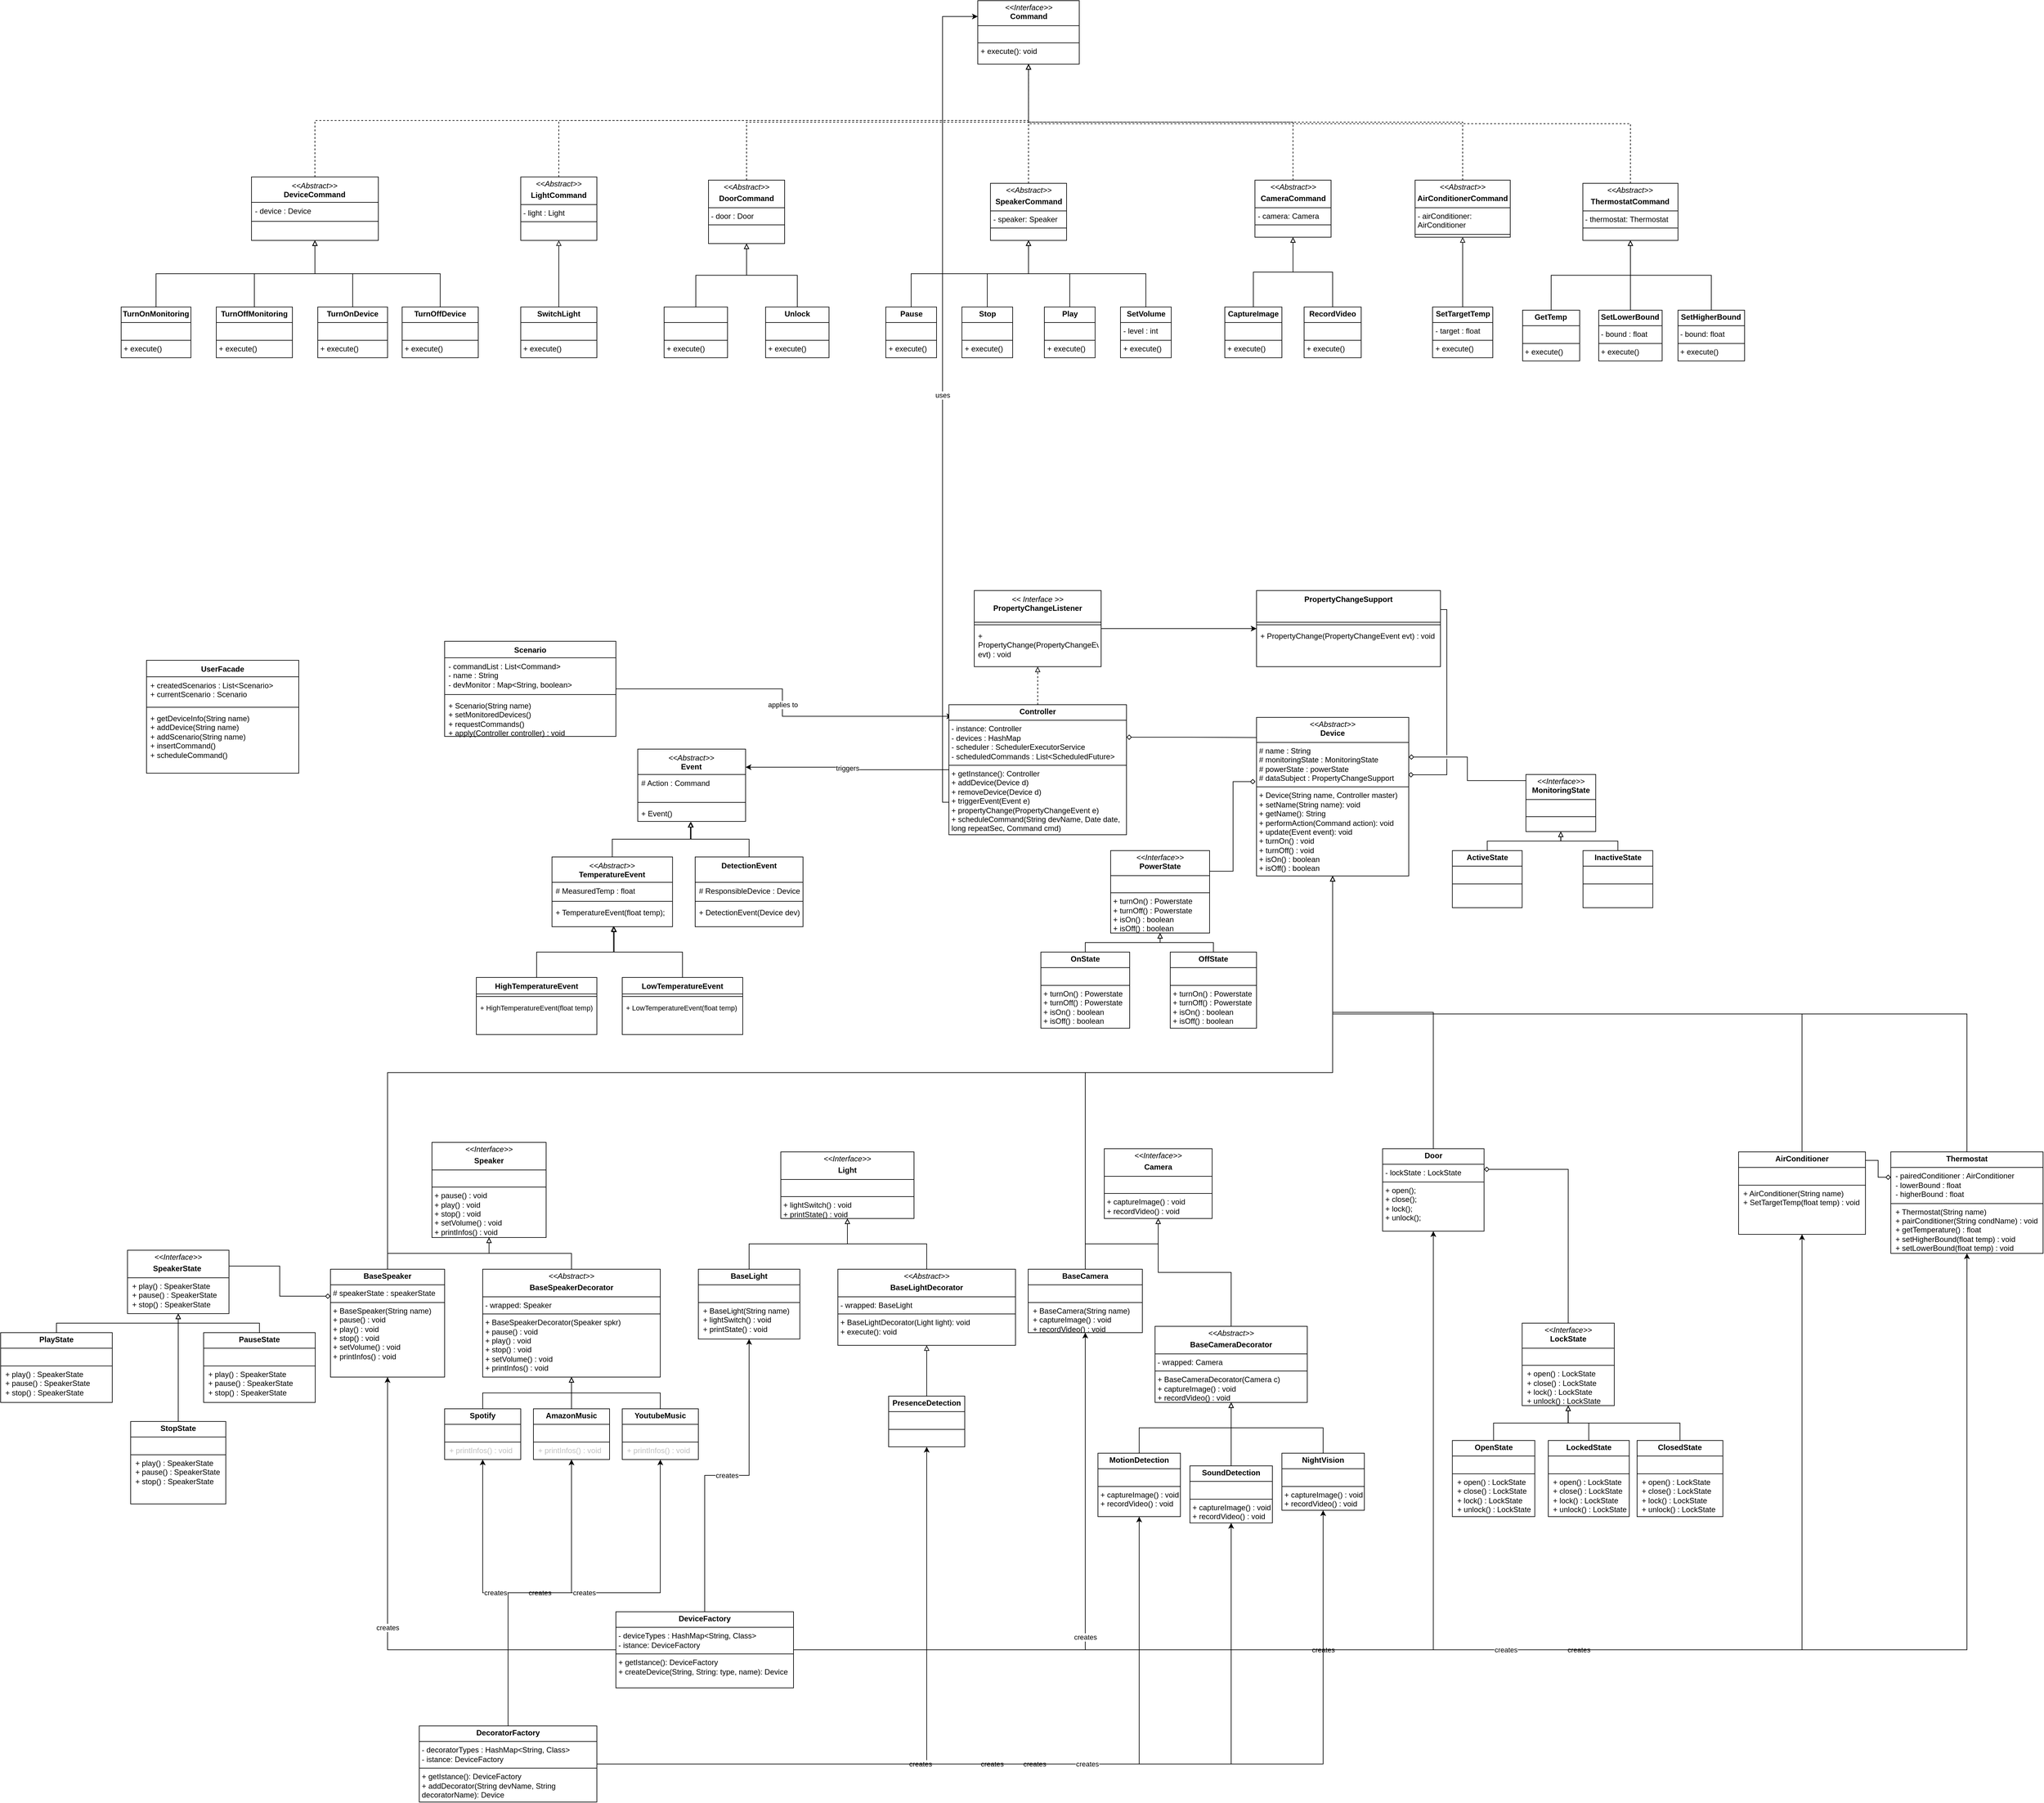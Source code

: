 <mxfile>
    <diagram name="Pagina-1" id="GUJdgdDrZMqh9oitEZmG">
        <mxGraphModel dx="4800" dy="3400" grid="1" gridSize="10" guides="1" tooltips="1" connect="1" arrows="1" fold="1" page="1" pageScale="1" pageWidth="1200" pageHeight="1920" math="0" shadow="0">
            <root>
                <mxCell id="0"/>
                <mxCell id="1" parent="0"/>
                <mxCell id="2" style="edgeStyle=orthogonalEdgeStyle;rounded=0;orthogonalLoop=1;jettySize=auto;html=1;startArrow=diamond;startFill=0;endArrow=none;entryX=0.005;entryY=0.107;entryDx=0;entryDy=0;entryPerimeter=0;exitX=1;exitY=0.25;exitDx=0;exitDy=0;" parent="1" source="6" target="17" edge="1">
                    <mxGeometry relative="1" as="geometry">
                        <mxPoint x="400.842" y="210" as="targetPoint"/>
                        <mxPoint x="200.0" y="210" as="sourcePoint"/>
                    </mxGeometry>
                </mxCell>
                <mxCell id="3" style="edgeStyle=orthogonalEdgeStyle;shape=connector;curved=0;rounded=0;html=1;exitX=-0.007;exitY=0.405;exitDx=0;exitDy=0;strokeColor=default;align=center;verticalAlign=middle;fontFamily=Helvetica;fontSize=11;fontColor=default;labelBackgroundColor=default;endArrow=none;endFill=0;entryX=1;entryY=0.25;entryDx=0;entryDy=0;startArrow=diamond;startFill=0;exitPerimeter=0;" parent="1" source="6" target="133" edge="1">
                    <mxGeometry relative="1" as="geometry">
                        <mxPoint x="-130" y="60.0" as="targetPoint"/>
                    </mxGeometry>
                </mxCell>
                <mxCell id="4" style="edgeStyle=orthogonalEdgeStyle;html=1;entryX=1;entryY=0.25;entryDx=0;entryDy=0;rounded=0;curved=0;endArrow=none;endFill=0;exitX=0.997;exitY=0.362;exitDx=0;exitDy=0;exitPerimeter=0;startArrow=diamond;startFill=0;jumpStyle=gap;" parent="1" source="6" target="198" edge="1">
                    <mxGeometry relative="1" as="geometry">
                        <mxPoint x="260" y="170" as="targetPoint"/>
                    </mxGeometry>
                </mxCell>
                <mxCell id="6" value="&lt;p style=&quot;margin:0px;margin-top:4px;text-align:center;&quot;&gt;&lt;i&gt;&amp;lt;&amp;lt;Abstract&amp;gt;&amp;gt;&lt;/i&gt;&lt;br&gt;&lt;b&gt;Device&lt;/b&gt;&lt;/p&gt;&lt;hr size=&quot;1&quot; style=&quot;border-style:solid;&quot;&gt;&lt;p style=&quot;margin:0px;margin-left:4px;&quot;&gt;# name : String&lt;br&gt;&lt;/p&gt;&lt;p style=&quot;margin:0px;margin-left:4px;&quot;&gt;# monitoringState : MonitoringState&lt;/p&gt;&lt;p style=&quot;margin:0px;margin-left:4px;&quot;&gt;# powerState : powerState&lt;/p&gt;&lt;p style=&quot;margin:0px;margin-left:4px;&quot;&gt;# dataSubject : PropertyChangeSupport&lt;/p&gt;&lt;hr size=&quot;1&quot; style=&quot;border-style:solid;&quot;&gt;&lt;p style=&quot;margin:0px;margin-left:4px;&quot;&gt;+ Device(String name, Controller master)&lt;/p&gt;&lt;p style=&quot;margin:0px;margin-left:4px;&quot;&gt;+ setName(String name): void&lt;/p&gt;&lt;p style=&quot;margin: 0px 0px 0px 4px;&quot;&gt;+ getName(): String&lt;/p&gt;&lt;p style=&quot;margin: 0px 0px 0px 4px;&quot;&gt;+ performAction(Command action): void&lt;/p&gt;&lt;p style=&quot;margin: 0px 0px 0px 4px;&quot;&gt;+ update(Event event): void&amp;nbsp;&lt;/p&gt;&lt;p style=&quot;margin: 0px 0px 0px 4px;&quot;&gt;+ turnOn() : void&lt;/p&gt;&lt;p style=&quot;margin: 0px 0px 0px 4px;&quot;&gt;+ turnOff() : void&lt;/p&gt;&lt;p style=&quot;margin: 0px 0px 0px 4px;&quot;&gt;+ isOn() : boolean&amp;nbsp;&lt;/p&gt;&lt;p style=&quot;margin: 0px 0px 0px 4px;&quot;&gt;+ isOff() : boolean&lt;/p&gt;&lt;p style=&quot;margin: 0px 0px 0px 4px;&quot;&gt;&lt;br&gt;&lt;/p&gt;" style="verticalAlign=top;align=left;overflow=fill;html=1;whiteSpace=wrap;" parent="1" vertex="1">
                    <mxGeometry x="80" y="-150" width="240" height="250" as="geometry"/>
                </mxCell>
                <mxCell id="7" style="edgeStyle=orthogonalEdgeStyle;rounded=0;orthogonalLoop=1;jettySize=auto;html=1;exitX=0.5;exitY=0;exitDx=0;exitDy=0;endArrow=block;endFill=0;" parent="1" source="22" target="6" edge="1">
                    <mxGeometry relative="1" as="geometry">
                        <mxPoint x="80" y="300" as="targetPoint"/>
                    </mxGeometry>
                </mxCell>
                <mxCell id="8" value="&lt;p style=&quot;margin:0px;margin-top:4px;text-align:center;&quot;&gt;&lt;i&gt;&amp;lt;&amp;lt;Interface&amp;gt;&amp;gt;&lt;/i&gt;&lt;b&gt;&lt;/b&gt;&lt;/p&gt;&lt;p style=&quot;margin:0px;margin-top:4px;text-align:center;&quot;&gt;&lt;b&gt;Camera&lt;/b&gt;&lt;/p&gt;&lt;hr size=&quot;1&quot; style=&quot;border-style:solid;&quot;&gt;&lt;p style=&quot;margin:0px;margin-left:4px;&quot;&gt;&lt;br&gt;&lt;/p&gt;&lt;hr size=&quot;1&quot; style=&quot;border-style:solid;&quot;&gt;&lt;p style=&quot;margin:0px;margin-left:4px;&quot;&gt;+ captureImage() : void&lt;/p&gt;&lt;p style=&quot;margin:0px;margin-left:4px;&quot;&gt;+ recordVideo() : void&lt;/p&gt;" style="verticalAlign=top;align=left;overflow=fill;html=1;whiteSpace=wrap;" parent="1" vertex="1">
                    <mxGeometry x="-160" y="530" width="170" height="110" as="geometry"/>
                </mxCell>
                <mxCell id="9" style="edgeStyle=orthogonalEdgeStyle;rounded=0;orthogonalLoop=1;jettySize=auto;html=1;exitX=0.5;exitY=0;exitDx=0;exitDy=0;endArrow=block;endFill=0;" parent="1" source="12" target="6" edge="1">
                    <mxGeometry relative="1" as="geometry">
                        <mxPoint x="80" y="300" as="targetPoint"/>
                    </mxGeometry>
                </mxCell>
                <mxCell id="10" style="edgeStyle=orthogonalEdgeStyle;html=1;exitX=0;exitY=0.25;exitDx=0;exitDy=0;entryX=0.988;entryY=0.103;entryDx=0;entryDy=0;rounded=0;curved=0;startArrow=diamond;startFill=0;endArrow=none;endFill=0;entryPerimeter=0;" parent="1" source="12" target="120" edge="1">
                    <mxGeometry relative="1" as="geometry"/>
                </mxCell>
                <mxCell id="12" value="&lt;p style=&quot;margin:0px;margin-top:4px;text-align:center;&quot;&gt;&lt;b&gt;Thermostat&lt;/b&gt;&lt;/p&gt;&lt;hr size=&quot;1&quot; style=&quot;border-style:solid;&quot;&gt;&lt;p style=&quot;margin:0px;margin-left:4px;&quot;&gt;&amp;nbsp;- pairedConditioner : AirConditioner&lt;/p&gt;&lt;p style=&quot;margin:0px;margin-left:4px;&quot;&gt;&amp;nbsp;- lowerBound : float&lt;/p&gt;&lt;p style=&quot;margin:0px;margin-left:4px;&quot;&gt;&amp;nbsp;- higherBound : float&lt;/p&gt;&lt;hr size=&quot;1&quot; style=&quot;border-style:solid;&quot;&gt;&lt;p style=&quot;margin:0px;margin-left:4px;&quot;&gt;&amp;nbsp;+ Thermostat(String name)&lt;/p&gt;&lt;p style=&quot;margin:0px;margin-left:4px;&quot;&gt;&amp;nbsp;+ pairConditioner(String condName) : void&lt;/p&gt;&lt;p style=&quot;margin:0px;margin-left:4px;&quot;&gt;&amp;nbsp;+ getTemperature() : float&lt;/p&gt;&lt;p style=&quot;margin:0px;margin-left:4px;&quot;&gt;&amp;nbsp;+ setHigherBound(float temp) : void&lt;/p&gt;&lt;p style=&quot;margin:0px;margin-left:4px;&quot;&gt;&amp;nbsp;+ setLowerBound(float temp) : void&lt;/p&gt;" style="verticalAlign=top;align=left;overflow=fill;html=1;whiteSpace=wrap;" parent="1" vertex="1">
                    <mxGeometry x="1080" y="535" width="240" height="160" as="geometry"/>
                </mxCell>
                <mxCell id="13" style="edgeStyle=orthogonalEdgeStyle;rounded=0;orthogonalLoop=1;jettySize=auto;html=1;exitX=0.5;exitY=0;exitDx=0;exitDy=0;entryX=0.5;entryY=1;entryDx=0;entryDy=0;endArrow=block;endFill=0;" parent="1" source="15" target="6" edge="1">
                    <mxGeometry relative="1" as="geometry"/>
                </mxCell>
                <mxCell id="14" style="edgeStyle=orthogonalEdgeStyle;shape=connector;curved=0;rounded=0;html=1;strokeColor=default;align=center;verticalAlign=middle;fontFamily=Helvetica;fontSize=11;fontColor=default;labelBackgroundColor=default;endArrow=none;endFill=0;entryX=0.5;entryY=0;entryDx=0;entryDy=0;exitX=1;exitY=0.25;exitDx=0;exitDy=0;startArrow=diamond;startFill=0;" parent="1" source="15" target="126" edge="1">
                    <mxGeometry relative="1" as="geometry">
                        <mxPoint x="400" y="710" as="targetPoint"/>
                    </mxGeometry>
                </mxCell>
                <mxCell id="15" value="&lt;p style=&quot;margin:0px;margin-top:4px;text-align:center;&quot;&gt;&lt;b&gt;Door&lt;/b&gt;&lt;/p&gt;&lt;hr size=&quot;1&quot; style=&quot;border-style:solid;&quot;&gt;&lt;p style=&quot;margin:0px;margin-left:4px;&quot;&gt;- lockState : LockState&lt;/p&gt;&lt;hr size=&quot;1&quot; style=&quot;border-style:solid;&quot;&gt;&lt;p style=&quot;margin:0px;margin-left:4px;&quot;&gt;+ open();&lt;/p&gt;&lt;p style=&quot;margin:0px;margin-left:4px;&quot;&gt;+ close();&lt;/p&gt;&lt;p style=&quot;margin:0px;margin-left:4px;&quot;&gt;+ lock();&lt;/p&gt;&lt;p style=&quot;margin:0px;margin-left:4px;&quot;&gt;+ unlock();&lt;/p&gt;" style="verticalAlign=top;align=left;overflow=fill;html=1;whiteSpace=wrap;" parent="1" vertex="1">
                    <mxGeometry x="278.74" y="530" width="160" height="130" as="geometry"/>
                </mxCell>
                <mxCell id="318" value="creates" style="edgeStyle=orthogonalEdgeStyle;html=1;entryX=0.5;entryY=1;entryDx=0;entryDy=0;rounded=0;curved=0;" parent="1" source="16" target="45" edge="1">
                    <mxGeometry relative="1" as="geometry"/>
                </mxCell>
                <mxCell id="319" value="creates" style="edgeStyle=orthogonalEdgeStyle;html=1;exitX=1;exitY=0.5;exitDx=0;exitDy=0;entryX=0.5;entryY=1;entryDx=0;entryDy=0;rounded=0;curved=0;" parent="1" source="16" target="22" edge="1">
                    <mxGeometry relative="1" as="geometry"/>
                </mxCell>
                <mxCell id="320" value="creates" style="edgeStyle=orthogonalEdgeStyle;html=1;entryX=0.5;entryY=1;entryDx=0;entryDy=0;rounded=0;curved=0;" parent="1" source="16" target="15" edge="1">
                    <mxGeometry relative="1" as="geometry"/>
                </mxCell>
                <mxCell id="321" value="creates" style="edgeStyle=orthogonalEdgeStyle;html=1;entryX=0.5;entryY=1;entryDx=0;entryDy=0;rounded=0;curved=0;" parent="1" source="16" target="12" edge="1">
                    <mxGeometry relative="1" as="geometry"/>
                </mxCell>
                <mxCell id="322" value="creates" style="edgeStyle=orthogonalEdgeStyle;html=1;entryX=0.5;entryY=1;entryDx=0;entryDy=0;rounded=0;curved=0;" parent="1" source="16" target="120" edge="1">
                    <mxGeometry relative="1" as="geometry"/>
                </mxCell>
                <mxCell id="16" value="&lt;p style=&quot;margin:0px;margin-top:4px;text-align:center;&quot;&gt;&lt;b&gt;DeviceFactory&lt;/b&gt;&lt;/p&gt;&lt;hr size=&quot;1&quot; style=&quot;border-style:solid;&quot;&gt;&lt;p style=&quot;margin:0px;margin-left:4px;&quot;&gt;- deviceTypes : HashMap&amp;lt;String, Class&amp;gt;&lt;br&gt;&lt;/p&gt;&lt;p style=&quot;margin:0px;margin-left:4px;&quot;&gt;- istance: DeviceFactory&lt;/p&gt;&lt;hr size=&quot;1&quot; style=&quot;border-style:solid;&quot;&gt;&lt;p style=&quot;margin:0px;margin-left:4px;&quot;&gt;&lt;span style=&quot;background-color: transparent; color: light-dark(rgb(0, 0, 0), rgb(255, 255, 255));&quot;&gt;+ getIstance(): DeviceFactory&lt;/span&gt;&lt;/p&gt;&lt;p style=&quot;margin:0px;margin-left:4px;&quot;&gt;&lt;span style=&quot;background-color: transparent; color: light-dark(rgb(0, 0, 0), rgb(255, 255, 255));&quot;&gt;+ createDevice(String, String: type, name): Device&lt;/span&gt;&lt;/p&gt;" style="verticalAlign=top;align=left;overflow=fill;html=1;whiteSpace=wrap;" parent="1" vertex="1">
                    <mxGeometry x="-930" y="1260" width="280" height="120" as="geometry"/>
                </mxCell>
                <mxCell id="17" value="&lt;p style=&quot;margin:0px;margin-top:4px;text-align:center;&quot;&gt;&lt;i&gt;&amp;lt;&amp;lt;Interface&amp;gt;&amp;gt;&lt;/i&gt;&lt;br&gt;&lt;b&gt;MonitoringState&lt;/b&gt;&lt;/p&gt;&lt;hr size=&quot;1&quot; style=&quot;border-style:solid;&quot;&gt;&lt;p style=&quot;margin:0px;margin-left:4px;&quot;&gt;&amp;nbsp;&lt;/p&gt;&lt;hr size=&quot;1&quot; style=&quot;border-style:solid;&quot;&gt;&lt;p style=&quot;margin:0px;margin-left:4px;&quot;&gt;&amp;nbsp;&lt;/p&gt;" style="verticalAlign=top;align=left;overflow=fill;html=1;whiteSpace=wrap;" parent="1" vertex="1">
                    <mxGeometry x="504.74" y="-60" width="110" height="90" as="geometry"/>
                </mxCell>
                <mxCell id="21" style="edgeStyle=orthogonalEdgeStyle;rounded=0;orthogonalLoop=1;jettySize=auto;html=1;entryX=0.5;entryY=1;entryDx=0;entryDy=0;endArrow=block;endFill=0;" parent="1" source="22" target="8" edge="1">
                    <mxGeometry relative="1" as="geometry"/>
                </mxCell>
                <mxCell id="22" value="&lt;p style=&quot;margin:0px;margin-top:4px;text-align:center;&quot;&gt;&lt;b style=&quot;background-color: transparent; color: light-dark(rgb(0, 0, 0), rgb(255, 255, 255));&quot;&gt;BaseCamera&lt;/b&gt;&lt;/p&gt;&lt;hr size=&quot;1&quot; style=&quot;border-style:solid;&quot;&gt;&lt;p style=&quot;margin:0px;margin-left:4px;&quot;&gt;&lt;br&gt;&lt;/p&gt;&lt;hr size=&quot;1&quot; style=&quot;border-style:solid;&quot;&gt;&lt;p style=&quot;margin:0px;margin-left:4px;&quot;&gt;&amp;nbsp;+ BaseCamera(String name)&lt;/p&gt;&lt;p style=&quot;margin:0px;margin-left:4px;&quot;&gt;&amp;nbsp;+ captureImage() : void&lt;/p&gt;&lt;p style=&quot;margin:0px;margin-left:4px;&quot;&gt;&amp;nbsp;+ recordVideo() : void&lt;/p&gt;" style="verticalAlign=top;align=left;overflow=fill;html=1;whiteSpace=wrap;" parent="1" vertex="1">
                    <mxGeometry x="-280" y="720" width="180" height="100" as="geometry"/>
                </mxCell>
                <mxCell id="23" style="edgeStyle=orthogonalEdgeStyle;rounded=0;orthogonalLoop=1;jettySize=auto;html=1;exitX=0.5;exitY=0;exitDx=0;exitDy=0;entryX=0.5;entryY=1;entryDx=0;entryDy=0;endArrow=block;endFill=0;" parent="1" source="24" target="8" edge="1">
                    <mxGeometry relative="1" as="geometry"/>
                </mxCell>
                <mxCell id="24" value="&lt;p style=&quot;margin: 4px 0px 0px; text-align: center;&quot;&gt;&lt;i&gt;&amp;lt;&amp;lt;Abstract&amp;gt;&amp;gt;&lt;/i&gt;&lt;b&gt;&lt;/b&gt;&lt;/p&gt;&lt;p style=&quot;margin: 4px 0px 0px; text-align: center;&quot;&gt;&lt;b&gt;BaseCameraDecorator&lt;/b&gt;&lt;/p&gt;&lt;hr size=&quot;1&quot; style=&quot;border-style:solid;&quot;&gt;&lt;p style=&quot;margin:0px;margin-left:4px;&quot;&gt;- wrapped: Camera&lt;/p&gt;&lt;hr size=&quot;1&quot; style=&quot;border-style:solid;&quot;&gt;&lt;p style=&quot;margin:0px;margin-left:4px;&quot;&gt;+ BaseCameraDecorator(Camera c)&lt;/p&gt;&lt;p style=&quot;margin:0px;margin-left:4px;&quot;&gt;+ captureImage() : void&lt;/p&gt;&lt;p style=&quot;margin:0px;margin-left:4px;&quot;&gt;+ recordVideo() : void&amp;nbsp;&lt;/p&gt;" style="verticalAlign=top;align=left;overflow=fill;html=1;whiteSpace=wrap;" parent="1" vertex="1">
                    <mxGeometry x="-80" y="810" width="240" height="120" as="geometry"/>
                </mxCell>
                <mxCell id="25" style="edgeStyle=orthogonalEdgeStyle;rounded=0;orthogonalLoop=1;jettySize=auto;html=1;exitX=0.5;exitY=0;exitDx=0;exitDy=0;entryX=0.5;entryY=1;entryDx=0;entryDy=0;endArrow=block;endFill=0;" parent="1" source="26" target="24" edge="1">
                    <mxGeometry relative="1" as="geometry"/>
                </mxCell>
                <mxCell id="26" value="&lt;p style=&quot;margin:0px;margin-top:4px;text-align:center;&quot;&gt;&lt;b style=&quot;background-color: transparent; color: light-dark(rgb(0, 0, 0), rgb(255, 255, 255));&quot;&gt;MotionDetection&lt;/b&gt;&lt;/p&gt;&lt;hr size=&quot;1&quot; style=&quot;border-style:solid;&quot;&gt;&lt;p style=&quot;margin:0px;margin-left:4px;&quot;&gt;&lt;br&gt;&lt;/p&gt;&lt;hr size=&quot;1&quot; style=&quot;border-style:solid;&quot;&gt;&lt;p style=&quot;margin: 0px 0px 0px 4px;&quot;&gt;+ captureImage() : void&lt;/p&gt;&lt;p style=&quot;margin: 0px 0px 0px 4px;&quot;&gt;+ recordVideo() : void&amp;nbsp;&lt;/p&gt;" style="verticalAlign=top;align=left;overflow=fill;html=1;whiteSpace=wrap;" parent="1" vertex="1">
                    <mxGeometry x="-170" y="1010" width="130" height="100" as="geometry"/>
                </mxCell>
                <mxCell id="27" style="edgeStyle=orthogonalEdgeStyle;rounded=0;orthogonalLoop=1;jettySize=auto;html=1;exitX=0.5;exitY=0;exitDx=0;exitDy=0;entryX=0.5;entryY=1;entryDx=0;entryDy=0;endArrow=block;endFill=0;" parent="1" source="28" target="24" edge="1">
                    <mxGeometry relative="1" as="geometry"/>
                </mxCell>
                <mxCell id="28" value="&lt;p style=&quot;margin:0px;margin-top:4px;text-align:center;&quot;&gt;&lt;b style=&quot;background-color: transparent; color: light-dark(rgb(0, 0, 0), rgb(255, 255, 255));&quot;&gt;SoundDetection&lt;/b&gt;&lt;/p&gt;&lt;hr size=&quot;1&quot; style=&quot;border-style:solid;&quot;&gt;&lt;p style=&quot;margin:0px;margin-left:4px;&quot;&gt;&lt;br&gt;&lt;/p&gt;&lt;hr size=&quot;1&quot; style=&quot;border-style:solid;&quot;&gt;&lt;p style=&quot;margin: 0px 0px 0px 4px;&quot;&gt;+ captureImage() : void&lt;/p&gt;&lt;p style=&quot;margin: 0px 0px 0px 4px;&quot;&gt;+ recordVideo() : void&amp;nbsp;&lt;/p&gt;" style="verticalAlign=top;align=left;overflow=fill;html=1;whiteSpace=wrap;" parent="1" vertex="1">
                    <mxGeometry x="-25" y="1030" width="130" height="90" as="geometry"/>
                </mxCell>
                <mxCell id="29" style="edgeStyle=orthogonalEdgeStyle;rounded=0;orthogonalLoop=1;jettySize=auto;html=1;exitX=0.5;exitY=0;exitDx=0;exitDy=0;entryX=0.5;entryY=1;entryDx=0;entryDy=0;endArrow=block;endFill=0;" parent="1" source="30" target="24" edge="1">
                    <mxGeometry relative="1" as="geometry"/>
                </mxCell>
                <mxCell id="30" value="&lt;p style=&quot;margin:0px;margin-top:4px;text-align:center;&quot;&gt;&lt;b&gt;NightVision&lt;/b&gt;&lt;/p&gt;&lt;hr size=&quot;1&quot; style=&quot;border-style:solid;&quot;&gt;&lt;p style=&quot;margin:0px;margin-left:4px;&quot;&gt;&lt;br&gt;&lt;/p&gt;&lt;hr size=&quot;1&quot; style=&quot;border-style:solid;&quot;&gt;&lt;p style=&quot;margin: 0px 0px 0px 4px;&quot;&gt;+ captureImage() : void&lt;/p&gt;&lt;p style=&quot;margin: 0px 0px 0px 4px;&quot;&gt;+ recordVideo() : void&amp;nbsp;&lt;/p&gt;" style="verticalAlign=top;align=left;overflow=fill;html=1;whiteSpace=wrap;" parent="1" vertex="1">
                    <mxGeometry x="120" y="1010" width="130" height="90" as="geometry"/>
                </mxCell>
                <mxCell id="31" style="edgeStyle=orthogonalEdgeStyle;rounded=0;orthogonalLoop=1;jettySize=auto;html=1;exitX=0.5;exitY=0;exitDx=0;exitDy=0;entryX=0.5;entryY=1;entryDx=0;entryDy=0;endArrow=block;endFill=0;" parent="1" source="34" target="6" edge="1">
                    <mxGeometry relative="1" as="geometry"/>
                </mxCell>
                <mxCell id="32" value="&lt;p style=&quot;margin:0px;margin-top:4px;text-align:center;&quot;&gt;&lt;i&gt;&amp;lt;&amp;lt;Interface&amp;gt;&amp;gt;&lt;/i&gt;&lt;b&gt;&lt;/b&gt;&lt;/p&gt;&lt;p style=&quot;margin:0px;margin-top:4px;text-align:center;&quot;&gt;&lt;b&gt;Speaker&lt;/b&gt;&lt;/p&gt;&lt;hr size=&quot;1&quot; style=&quot;border-style:solid;&quot;&gt;&lt;p style=&quot;margin:0px;margin-left:4px;&quot;&gt;&lt;br&gt;&lt;/p&gt;&lt;hr size=&quot;1&quot; style=&quot;border-style:solid;&quot;&gt;&lt;p style=&quot;margin:0px;margin-left:4px;&quot;&gt;+ pause() : void&lt;/p&gt;&lt;p style=&quot;margin:0px;margin-left:4px;&quot;&gt;+ play() : void&lt;/p&gt;&lt;p style=&quot;margin:0px;margin-left:4px;&quot;&gt;+ stop() : void&lt;/p&gt;&lt;p style=&quot;margin:0px;margin-left:4px;&quot;&gt;+ setVolume() : void&lt;/p&gt;&lt;p style=&quot;margin:0px;margin-left:4px;&quot;&gt;+ printInfos() : void&lt;/p&gt;" style="verticalAlign=top;align=left;overflow=fill;html=1;whiteSpace=wrap;" parent="1" vertex="1">
                    <mxGeometry x="-1220" y="520" width="180" height="150" as="geometry"/>
                </mxCell>
                <mxCell id="33" style="edgeStyle=orthogonalEdgeStyle;rounded=0;orthogonalLoop=1;jettySize=auto;html=1;entryX=0.5;entryY=1;entryDx=0;entryDy=0;endArrow=block;endFill=0;" parent="1" source="34" target="32" edge="1">
                    <mxGeometry relative="1" as="geometry"/>
                </mxCell>
                <mxCell id="34" value="&lt;p style=&quot;margin:0px;margin-top:4px;text-align:center;&quot;&gt;&lt;b style=&quot;background-color: transparent; color: light-dark(rgb(0, 0, 0), rgb(255, 255, 255));&quot;&gt;BaseSpeaker&lt;/b&gt;&lt;/p&gt;&lt;hr size=&quot;1&quot; style=&quot;border-style:solid;&quot;&gt;&lt;p style=&quot;margin:0px;margin-left:4px;&quot;&gt;# speakerState : speakerState&lt;/p&gt;&lt;hr size=&quot;1&quot; style=&quot;border-style:solid;&quot;&gt;&lt;p style=&quot;margin: 0px 0px 0px 4px;&quot;&gt;+ BaseSpeaker(String name)&lt;/p&gt;&lt;p style=&quot;margin: 0px 0px 0px 4px;&quot;&gt;+ pause() : void&lt;/p&gt;&lt;p style=&quot;margin: 0px 0px 0px 4px;&quot;&gt;+ play() : void&lt;/p&gt;&lt;p style=&quot;margin: 0px 0px 0px 4px;&quot;&gt;+ stop() : void&lt;/p&gt;&lt;p style=&quot;margin: 0px 0px 0px 4px;&quot;&gt;+ setVolume() : void&lt;/p&gt;&lt;p style=&quot;margin: 0px 0px 0px 4px;&quot;&gt;+ printInfos() : void&lt;/p&gt;" style="verticalAlign=top;align=left;overflow=fill;html=1;whiteSpace=wrap;" parent="1" vertex="1">
                    <mxGeometry x="-1380" y="720" width="180" height="170" as="geometry"/>
                </mxCell>
                <mxCell id="35" style="edgeStyle=orthogonalEdgeStyle;rounded=0;orthogonalLoop=1;jettySize=auto;html=1;exitX=0.5;exitY=0;exitDx=0;exitDy=0;entryX=0.5;entryY=1;entryDx=0;entryDy=0;endArrow=block;endFill=0;" parent="1" source="36" target="32" edge="1">
                    <mxGeometry relative="1" as="geometry"/>
                </mxCell>
                <mxCell id="36" value="&lt;p style=&quot;margin: 4px 0px 0px; text-align: center;&quot;&gt;&lt;i&gt;&amp;lt;&amp;lt;Abstract&amp;gt;&amp;gt;&lt;/i&gt;&lt;b&gt;&lt;/b&gt;&lt;/p&gt;&lt;p style=&quot;margin: 4px 0px 0px; text-align: center;&quot;&gt;&lt;b&gt;BaseSpeakerDecorator&lt;/b&gt;&lt;/p&gt;&lt;hr size=&quot;1&quot; style=&quot;border-style:solid;&quot;&gt;&lt;p style=&quot;margin:0px;margin-left:4px;&quot;&gt;- wrapped: Speaker&lt;/p&gt;&lt;hr size=&quot;1&quot; style=&quot;border-style:solid;&quot;&gt;&lt;p style=&quot;margin:0px;margin-left:4px;&quot;&gt;+ BaseSpeakerDecorator(Speaker spkr)&lt;/p&gt;&lt;p style=&quot;margin:0px;margin-left:4px;&quot;&gt;&lt;span style=&quot;background-color: transparent;&quot;&gt;+ pause() : void&lt;/span&gt;&lt;/p&gt;&lt;p style=&quot;margin: 0px 0px 0px 4px;&quot;&gt;+ play() : void&lt;/p&gt;&lt;p style=&quot;margin: 0px 0px 0px 4px;&quot;&gt;+ stop() : void&lt;/p&gt;&lt;p style=&quot;margin: 0px 0px 0px 4px;&quot;&gt;+ setVolume() : &lt;font style=&quot;color: light-dark(rgb(0, 0, 0), rgb(192, 192, 192));&quot;&gt;void&lt;/font&gt;&lt;/p&gt;&lt;p style=&quot;margin: 0px 0px 0px 4px;&quot;&gt;+ printInfos() : void&lt;/p&gt;" style="verticalAlign=top;align=left;overflow=fill;html=1;whiteSpace=wrap;" parent="1" vertex="1">
                    <mxGeometry x="-1140" y="720" width="280" height="170" as="geometry"/>
                </mxCell>
                <mxCell id="37" style="edgeStyle=orthogonalEdgeStyle;rounded=0;orthogonalLoop=1;jettySize=auto;html=1;exitX=0.5;exitY=0;exitDx=0;exitDy=0;entryX=0.5;entryY=1;entryDx=0;entryDy=0;endArrow=block;endFill=0;" parent="1" source="38" target="36" edge="1">
                    <mxGeometry relative="1" as="geometry"/>
                </mxCell>
                <mxCell id="38" value="&lt;p style=&quot;margin:0px;margin-top:4px;text-align:center;&quot;&gt;&lt;b style=&quot;background-color: transparent; color: light-dark(rgb(0, 0, 0), rgb(255, 255, 255));&quot;&gt;Spotify&lt;/b&gt;&lt;/p&gt;&lt;hr size=&quot;1&quot; style=&quot;border-style:solid;&quot;&gt;&lt;p style=&quot;margin:0px;margin-left:4px;&quot;&gt;&lt;br&gt;&lt;/p&gt;&lt;hr size=&quot;1&quot; style=&quot;border-style:solid;&quot;&gt;&lt;p style=&quot;margin:0px;margin-left:4px;&quot;&gt;&amp;nbsp;&lt;span style=&quot;background-color: transparent;&quot;&gt;&lt;font style=&quot;color: light-dark(rgb(192, 192, 192), rgb(204, 204, 204));&quot;&gt;+ printInfos() : void&lt;/font&gt;&lt;/span&gt;&lt;/p&gt;" style="verticalAlign=top;align=left;overflow=fill;html=1;whiteSpace=wrap;" parent="1" vertex="1">
                    <mxGeometry x="-1200" y="940" width="120" height="80" as="geometry"/>
                </mxCell>
                <mxCell id="39" style="edgeStyle=orthogonalEdgeStyle;rounded=0;orthogonalLoop=1;jettySize=auto;html=1;exitX=0.5;exitY=0;exitDx=0;exitDy=0;entryX=0.5;entryY=1;entryDx=0;entryDy=0;endArrow=block;endFill=0;" parent="1" source="40" target="36" edge="1">
                    <mxGeometry relative="1" as="geometry"/>
                </mxCell>
                <mxCell id="40" value="&lt;p style=&quot;margin:0px;margin-top:4px;text-align:center;&quot;&gt;&lt;b&gt;AmazonMusic&lt;/b&gt;&lt;/p&gt;&lt;hr size=&quot;1&quot; style=&quot;border-style:solid;&quot;&gt;&lt;p style=&quot;margin:0px;margin-left:4px;&quot;&gt;&lt;br&gt;&lt;/p&gt;&lt;hr size=&quot;1&quot; style=&quot;border-style:solid;&quot;&gt;&lt;p style=&quot;margin:0px;margin-left:4px;&quot;&gt;&lt;font style=&quot;&quot;&gt;&lt;font style=&quot;color: light-dark(rgb(192, 192, 192), rgb(177, 177, 177));&quot;&gt;&amp;nbsp;&lt;/font&gt;&lt;span style=&quot;background-color: transparent; color: rgb(192, 192, 192);&quot;&gt;&lt;font style=&quot;color: light-dark(rgb(192, 192, 192), rgb(177, 177, 177));&quot;&gt;+ printInfos() : void&lt;/font&gt;&lt;/span&gt;&lt;/font&gt;&lt;/p&gt;" style="verticalAlign=top;align=left;overflow=fill;html=1;whiteSpace=wrap;" parent="1" vertex="1">
                    <mxGeometry x="-1060" y="940" width="120" height="80" as="geometry"/>
                </mxCell>
                <mxCell id="41" style="edgeStyle=orthogonalEdgeStyle;rounded=0;orthogonalLoop=1;jettySize=auto;html=1;exitX=0.5;exitY=0;exitDx=0;exitDy=0;entryX=0.5;entryY=1;entryDx=0;entryDy=0;endArrow=block;endFill=0;" parent="1" source="42" target="36" edge="1">
                    <mxGeometry relative="1" as="geometry"/>
                </mxCell>
                <mxCell id="42" value="&lt;p style=&quot;margin:0px;margin-top:4px;text-align:center;&quot;&gt;&lt;b&gt;YoutubeMusic&lt;/b&gt;&lt;/p&gt;&lt;hr size=&quot;1&quot; style=&quot;border-style:solid;&quot;&gt;&lt;p style=&quot;margin:0px;margin-left:4px;&quot;&gt;&lt;br&gt;&lt;/p&gt;&lt;hr size=&quot;1&quot; style=&quot;border-style:solid;&quot;&gt;&lt;p style=&quot;margin:0px;margin-left:4px;&quot;&gt;&lt;font style=&quot;&quot;&gt;&lt;font style=&quot;color: light-dark(rgb(192, 192, 192), rgb(177, 177, 177));&quot;&gt;&amp;nbsp;&lt;/font&gt;&lt;span style=&quot;background-color: transparent; color: rgb(192, 192, 192);&quot;&gt;&lt;font style=&quot;color: light-dark(rgb(192, 192, 192), rgb(177, 177, 177));&quot;&gt;+ printInfos() : void&lt;/font&gt;&lt;/span&gt;&lt;/font&gt;&lt;/p&gt;" style="verticalAlign=top;align=left;overflow=fill;html=1;whiteSpace=wrap;" parent="1" vertex="1">
                    <mxGeometry x="-920" y="940" width="120" height="80" as="geometry"/>
                </mxCell>
                <mxCell id="43" value="&lt;p style=&quot;margin:0px;margin-top:4px;text-align:center;&quot;&gt;&lt;i&gt;&amp;lt;&amp;lt;Interface&amp;gt;&amp;gt;&lt;/i&gt;&lt;b&gt;&lt;/b&gt;&lt;/p&gt;&lt;p style=&quot;margin:0px;margin-top:4px;text-align:center;&quot;&gt;&lt;b&gt;Light&lt;/b&gt;&lt;/p&gt;&lt;hr size=&quot;1&quot; style=&quot;border-style:solid;&quot;&gt;&lt;p style=&quot;margin:0px;margin-left:4px;&quot;&gt;&lt;br&gt;&lt;/p&gt;&lt;hr size=&quot;1&quot; style=&quot;border-style:solid;&quot;&gt;&lt;p style=&quot;margin:0px;margin-left:4px;&quot;&gt;&lt;span style=&quot;background-color: transparent;&quot;&gt;+ lightSwitch() : void&lt;/span&gt;&lt;/p&gt;&lt;p style=&quot;margin:0px;margin-left:4px;&quot;&gt;&lt;span style=&quot;background-color: transparent;&quot;&gt;+ printState() : void&lt;/span&gt;&lt;/p&gt;" style="verticalAlign=top;align=left;overflow=fill;html=1;whiteSpace=wrap;" parent="1" vertex="1">
                    <mxGeometry x="-670" y="535" width="210" height="105" as="geometry"/>
                </mxCell>
                <mxCell id="44" style="edgeStyle=orthogonalEdgeStyle;rounded=0;orthogonalLoop=1;jettySize=auto;html=1;entryX=0.5;entryY=1;entryDx=0;entryDy=0;endArrow=block;endFill=0;" parent="1" source="45" target="43" edge="1">
                    <mxGeometry relative="1" as="geometry"/>
                </mxCell>
                <mxCell id="45" value="&lt;p style=&quot;margin:0px;margin-top:4px;text-align:center;&quot;&gt;&lt;b style=&quot;background-color: transparent; color: light-dark(rgb(0, 0, 0), rgb(255, 255, 255));&quot;&gt;BaseLight&lt;/b&gt;&lt;/p&gt;&lt;hr size=&quot;1&quot; style=&quot;border-style:solid;&quot;&gt;&lt;p style=&quot;margin:0px;margin-left:4px;&quot;&gt;&lt;br&gt;&lt;/p&gt;&lt;hr size=&quot;1&quot; style=&quot;border-style:solid;&quot;&gt;&lt;p style=&quot;margin:0px;margin-left:4px;&quot;&gt;&amp;nbsp;+ BaseLight(String name)&lt;/p&gt;&lt;p style=&quot;margin:0px;margin-left:4px;&quot;&gt;&amp;nbsp;+ lightSwitch() : void&lt;/p&gt;&lt;p style=&quot;margin:0px;margin-left:4px;&quot;&gt;&amp;nbsp;+ printState() : void&lt;/p&gt;" style="verticalAlign=top;align=left;overflow=fill;html=1;whiteSpace=wrap;" parent="1" vertex="1">
                    <mxGeometry x="-800" y="720" width="160" height="110" as="geometry"/>
                </mxCell>
                <mxCell id="46" style="edgeStyle=orthogonalEdgeStyle;rounded=0;orthogonalLoop=1;jettySize=auto;html=1;exitX=0.5;exitY=0;exitDx=0;exitDy=0;entryX=0.5;entryY=1;entryDx=0;entryDy=0;endArrow=block;endFill=0;" parent="1" source="47" target="43" edge="1">
                    <mxGeometry relative="1" as="geometry"/>
                </mxCell>
                <mxCell id="47" value="&lt;p style=&quot;margin: 4px 0px 0px; text-align: center;&quot;&gt;&lt;i&gt;&amp;lt;&amp;lt;Abstract&amp;gt;&amp;gt;&lt;/i&gt;&lt;b&gt;&lt;/b&gt;&lt;/p&gt;&lt;p style=&quot;margin: 4px 0px 0px; text-align: center;&quot;&gt;&lt;b&gt;BaseLightDecorator&lt;/b&gt;&lt;/p&gt;&lt;hr size=&quot;1&quot; style=&quot;border-style:solid;&quot;&gt;&lt;p style=&quot;margin:0px;margin-left:4px;&quot;&gt;- wrapped: BaseLight&lt;/p&gt;&lt;hr size=&quot;1&quot; style=&quot;border-style:solid;&quot;&gt;&lt;p style=&quot;margin:0px;margin-left:4px;&quot;&gt;+&amp;nbsp;&lt;span style=&quot;text-align: center;&quot;&gt;BaseLightDecorator&lt;/span&gt;(Light light): void&lt;/p&gt;&lt;p style=&quot;margin:0px;margin-left:4px;&quot;&gt;+ execute(): void&amp;nbsp;&lt;/p&gt;" style="verticalAlign=top;align=left;overflow=fill;html=1;whiteSpace=wrap;" parent="1" vertex="1">
                    <mxGeometry x="-580" y="720" width="280" height="120" as="geometry"/>
                </mxCell>
                <mxCell id="48" style="edgeStyle=orthogonalEdgeStyle;rounded=0;orthogonalLoop=1;jettySize=auto;html=1;exitX=0.5;exitY=0;exitDx=0;exitDy=0;entryX=0.5;entryY=1;entryDx=0;entryDy=0;endArrow=block;endFill=0;" parent="1" source="49" target="47" edge="1">
                    <mxGeometry relative="1" as="geometry"/>
                </mxCell>
                <mxCell id="49" value="&lt;p style=&quot;margin:0px;margin-top:4px;text-align:center;&quot;&gt;&lt;b style=&quot;background-color: transparent; color: light-dark(rgb(0, 0, 0), rgb(255, 255, 255));&quot;&gt;PresenceDetection&lt;/b&gt;&lt;/p&gt;&lt;hr size=&quot;1&quot; style=&quot;border-style:solid;&quot;&gt;&lt;p style=&quot;margin:0px;margin-left:4px;&quot;&gt;&lt;br&gt;&lt;/p&gt;&lt;hr size=&quot;1&quot; style=&quot;border-style:solid;&quot;&gt;&lt;p style=&quot;margin:0px;margin-left:4px;&quot;&gt;&lt;br&gt;&lt;/p&gt;" style="verticalAlign=top;align=left;overflow=fill;html=1;whiteSpace=wrap;" parent="1" vertex="1">
                    <mxGeometry x="-500" y="920" width="120" height="80" as="geometry"/>
                </mxCell>
                <mxCell id="56" value="&lt;span style=&quot;font-weight: 400;&quot;&gt;&lt;i&gt;&amp;lt;&amp;lt;Abstract&amp;gt;&amp;gt;&lt;/i&gt;&lt;/span&gt;&lt;div&gt;Event&lt;/div&gt;" style="swimlane;fontStyle=1;align=center;verticalAlign=top;childLayout=stackLayout;horizontal=1;startSize=40;horizontalStack=0;resizeParent=1;resizeParentMax=0;resizeLast=0;collapsible=1;marginBottom=0;whiteSpace=wrap;html=1;" parent="1" vertex="1">
                    <mxGeometry x="-895.53" y="-100" width="170" height="114" as="geometry"/>
                </mxCell>
                <mxCell id="57" value="&lt;div&gt;&lt;font style=&quot;color: light-dark(rgb(0, 0, 0), rgb(255, 255, 255));&quot;&gt;# Action : Command&lt;/font&gt;&lt;/div&gt;" style="text;strokeColor=none;fillColor=none;align=left;verticalAlign=top;spacingLeft=4;spacingRight=4;overflow=hidden;rotatable=0;points=[[0,0.5],[1,0.5]];portConstraint=eastwest;whiteSpace=wrap;html=1;" parent="56" vertex="1">
                    <mxGeometry y="40" width="170" height="40" as="geometry"/>
                </mxCell>
                <mxCell id="58" value="" style="line;strokeWidth=1;fillColor=none;align=left;verticalAlign=middle;spacingTop=-1;spacingLeft=3;spacingRight=3;rotatable=0;labelPosition=right;points=[];portConstraint=eastwest;strokeColor=inherit;" parent="56" vertex="1">
                    <mxGeometry y="80" width="170" height="8" as="geometry"/>
                </mxCell>
                <mxCell id="59" value="+ Event()" style="text;strokeColor=none;fillColor=none;align=left;verticalAlign=top;spacingLeft=4;spacingRight=4;overflow=hidden;rotatable=0;points=[[0,0.5],[1,0.5]];portConstraint=eastwest;whiteSpace=wrap;html=1;" parent="56" vertex="1">
                    <mxGeometry y="88" width="170" height="26" as="geometry"/>
                </mxCell>
                <mxCell id="60" value="&lt;div&gt;&lt;i style=&quot;font-weight: normal;&quot;&gt;&amp;lt;&amp;lt;Abstract&amp;gt;&amp;gt;&lt;/i&gt;&lt;/div&gt;TemperatureEvent" style="swimlane;fontStyle=1;align=center;verticalAlign=top;childLayout=stackLayout;horizontal=1;startSize=40;horizontalStack=0;resizeParent=1;resizeParentMax=0;resizeLast=0;collapsible=1;marginBottom=0;whiteSpace=wrap;html=1;" parent="1" vertex="1">
                    <mxGeometry x="-1030.73" y="70" width="190" height="110" as="geometry"/>
                </mxCell>
                <mxCell id="61" value="# MeasuredTemp : float" style="text;strokeColor=none;fillColor=none;align=left;verticalAlign=top;spacingLeft=4;spacingRight=4;overflow=hidden;rotatable=0;points=[[0,0.5],[1,0.5]];portConstraint=eastwest;whiteSpace=wrap;html=1;" parent="60" vertex="1">
                    <mxGeometry y="40" width="190" height="26" as="geometry"/>
                </mxCell>
                <mxCell id="62" value="" style="line;strokeWidth=1;fillColor=none;align=left;verticalAlign=middle;spacingTop=-1;spacingLeft=3;spacingRight=3;rotatable=0;labelPosition=right;points=[];portConstraint=eastwest;strokeColor=inherit;" parent="60" vertex="1">
                    <mxGeometry y="66" width="190" height="8" as="geometry"/>
                </mxCell>
                <mxCell id="63" value="+ TemperatureEvent(float temp);" style="text;strokeColor=none;fillColor=none;align=left;verticalAlign=top;spacingLeft=4;spacingRight=4;overflow=hidden;rotatable=0;points=[[0,0.5],[1,0.5]];portConstraint=eastwest;whiteSpace=wrap;html=1;" parent="60" vertex="1">
                    <mxGeometry y="74" width="190" height="36" as="geometry"/>
                </mxCell>
                <mxCell id="66" style="edgeStyle=orthogonalEdgeStyle;html=1;entryX=0.488;entryY=1.04;entryDx=0;entryDy=0;entryPerimeter=0;rounded=0;curved=0;endArrow=block;endFill=0;" parent="1" source="60" target="59" edge="1">
                    <mxGeometry relative="1" as="geometry"/>
                </mxCell>
                <mxCell id="67" value="HighTemperatureEvent" style="swimlane;fontStyle=1;align=center;verticalAlign=top;childLayout=stackLayout;horizontal=1;startSize=26;horizontalStack=0;resizeParent=1;resizeParentMax=0;resizeLast=0;collapsible=1;marginBottom=0;whiteSpace=wrap;html=1;" parent="1" vertex="1">
                    <mxGeometry x="-1150" y="260" width="190" height="90" as="geometry"/>
                </mxCell>
                <mxCell id="68" value="" style="line;strokeWidth=1;fillColor=none;align=left;verticalAlign=middle;spacingTop=-1;spacingLeft=3;spacingRight=3;rotatable=0;labelPosition=right;points=[];portConstraint=eastwest;strokeColor=inherit;" parent="67" vertex="1">
                    <mxGeometry y="26" width="190" height="8" as="geometry"/>
                </mxCell>
                <mxCell id="69" value="&lt;font style=&quot;font-size: 11px;&quot;&gt;+ HighTemperatureEvent(float temp)&lt;/font&gt;" style="text;strokeColor=none;fillColor=none;align=left;verticalAlign=top;spacingLeft=4;spacingRight=4;overflow=hidden;rotatable=0;points=[[0,0.5],[1,0.5]];portConstraint=eastwest;whiteSpace=wrap;html=1;" parent="67" vertex="1">
                    <mxGeometry y="34" width="190" height="56" as="geometry"/>
                </mxCell>
                <mxCell id="70" style="edgeStyle=orthogonalEdgeStyle;html=1;entryX=0.51;entryY=0.976;entryDx=0;entryDy=0;entryPerimeter=0;endArrow=block;endFill=0;rounded=0;curved=0;" parent="1" source="67" target="63" edge="1">
                    <mxGeometry relative="1" as="geometry"/>
                </mxCell>
                <mxCell id="73" value="LowTemperatureEvent" style="swimlane;fontStyle=1;align=center;verticalAlign=top;childLayout=stackLayout;horizontal=1;startSize=26;horizontalStack=0;resizeParent=1;resizeParentMax=0;resizeLast=0;collapsible=1;marginBottom=0;whiteSpace=wrap;html=1;" parent="1" vertex="1">
                    <mxGeometry x="-920" y="260" width="190" height="90" as="geometry"/>
                </mxCell>
                <mxCell id="74" value="" style="line;strokeWidth=1;fillColor=none;align=left;verticalAlign=middle;spacingTop=-1;spacingLeft=3;spacingRight=3;rotatable=0;labelPosition=right;points=[];portConstraint=eastwest;strokeColor=inherit;" parent="73" vertex="1">
                    <mxGeometry y="26" width="190" height="8" as="geometry"/>
                </mxCell>
                <mxCell id="75" value="&lt;font style=&quot;font-size: 11px;&quot;&gt;+ LowTemperatureEvent(float temp)&lt;/font&gt;" style="text;strokeColor=none;fillColor=none;align=left;verticalAlign=top;spacingLeft=4;spacingRight=4;overflow=hidden;rotatable=0;points=[[0,0.5],[1,0.5]];portConstraint=eastwest;whiteSpace=wrap;html=1;" parent="73" vertex="1">
                    <mxGeometry y="34" width="190" height="56" as="geometry"/>
                </mxCell>
                <mxCell id="76" style="edgeStyle=orthogonalEdgeStyle;html=1;entryX=0.516;entryY=0.998;entryDx=0;entryDy=0;entryPerimeter=0;rounded=0;curved=0;endArrow=block;endFill=0;" parent="1" source="73" target="63" edge="1">
                    <mxGeometry relative="1" as="geometry"/>
                </mxCell>
                <mxCell id="79" value="DetectionEvent" style="swimlane;fontStyle=1;align=center;verticalAlign=top;childLayout=stackLayout;horizontal=1;startSize=40;horizontalStack=0;resizeParent=1;resizeParentMax=0;resizeLast=0;collapsible=1;marginBottom=0;whiteSpace=wrap;html=1;" parent="1" vertex="1">
                    <mxGeometry x="-805.0" y="70" width="170" height="110" as="geometry">
                        <mxRectangle x="1681" y="-870" width="120" height="40" as="alternateBounds"/>
                    </mxGeometry>
                </mxCell>
                <mxCell id="80" value="# ResponsibleDevice : Device" style="text;strokeColor=none;fillColor=none;align=left;verticalAlign=top;spacingLeft=4;spacingRight=4;overflow=hidden;rotatable=0;points=[[0,0.5],[1,0.5]];portConstraint=eastwest;whiteSpace=wrap;html=1;" parent="79" vertex="1">
                    <mxGeometry y="40" width="170" height="26" as="geometry"/>
                </mxCell>
                <mxCell id="81" value="" style="line;strokeWidth=1;fillColor=none;align=left;verticalAlign=middle;spacingTop=-1;spacingLeft=3;spacingRight=3;rotatable=0;labelPosition=right;points=[];portConstraint=eastwest;strokeColor=inherit;" parent="79" vertex="1">
                    <mxGeometry y="66" width="170" height="8" as="geometry"/>
                </mxCell>
                <mxCell id="82" value="+ DetectionEvent(Device dev)" style="text;strokeColor=none;fillColor=none;align=left;verticalAlign=top;spacingLeft=4;spacingRight=4;overflow=hidden;rotatable=0;points=[[0,0.5],[1,0.5]];portConstraint=eastwest;whiteSpace=wrap;html=1;" parent="79" vertex="1">
                    <mxGeometry y="74" width="170" height="36" as="geometry"/>
                </mxCell>
                <mxCell id="83" style="edgeStyle=orthogonalEdgeStyle;html=1;entryX=0.494;entryY=1.029;entryDx=0;entryDy=0;entryPerimeter=0;rounded=0;curved=0;endArrow=block;endFill=0;" parent="1" source="79" target="59" edge="1">
                    <mxGeometry relative="1" as="geometry"/>
                </mxCell>
                <mxCell id="84" style="edgeStyle=orthogonalEdgeStyle;html=1;strokeColor=none;" parent="1" edge="1">
                    <mxGeometry relative="1" as="geometry">
                        <mxPoint x="-1439.47" y="-490" as="targetPoint"/>
                        <mxPoint x="-1139.47" y="-288" as="sourcePoint"/>
                    </mxGeometry>
                </mxCell>
                <mxCell id="119" style="edgeStyle=orthogonalEdgeStyle;shape=connector;curved=0;rounded=0;html=1;strokeColor=default;align=center;verticalAlign=middle;fontFamily=Helvetica;fontSize=11;fontColor=default;labelBackgroundColor=default;endArrow=block;endFill=0;exitX=0.5;exitY=0;exitDx=0;exitDy=0;" parent="1" source="120" target="6" edge="1">
                    <mxGeometry relative="1" as="geometry"/>
                </mxCell>
                <mxCell id="120" value="&lt;p style=&quot;margin:0px;margin-top:4px;text-align:center;&quot;&gt;&lt;b&gt;AirConditioner&lt;/b&gt;&lt;/p&gt;&lt;hr size=&quot;1&quot; style=&quot;border-style:solid;&quot;&gt;&lt;p style=&quot;margin:0px;margin-left:4px;&quot;&gt;&lt;br&gt;&lt;/p&gt;&lt;hr size=&quot;1&quot; style=&quot;border-style:solid;&quot;&gt;&lt;p style=&quot;margin:0px;margin-left:4px;&quot;&gt;&amp;nbsp;+ AirConditioner(String name)&lt;/p&gt;&lt;p style=&quot;margin:0px;margin-left:4px;&quot;&gt;&amp;nbsp;+ SetTargetTemp(float temp) : void&lt;/p&gt;" style="verticalAlign=top;align=left;overflow=fill;html=1;whiteSpace=wrap;" parent="1" vertex="1">
                    <mxGeometry x="840" y="535" width="200" height="130" as="geometry"/>
                </mxCell>
                <mxCell id="121" style="edgeStyle=orthogonalEdgeStyle;shape=connector;curved=0;rounded=0;html=1;strokeColor=default;align=center;verticalAlign=middle;fontFamily=Helvetica;fontSize=11;fontColor=default;labelBackgroundColor=default;endArrow=block;endFill=0;exitX=0.5;exitY=0;exitDx=0;exitDy=0;" parent="1" source="122" target="17" edge="1">
                    <mxGeometry relative="1" as="geometry"/>
                </mxCell>
                <mxCell id="122" value="&lt;p style=&quot;margin:0px;margin-top:4px;text-align:center;&quot;&gt;&lt;b&gt;ActiveState&lt;/b&gt;&lt;/p&gt;&lt;hr size=&quot;1&quot; style=&quot;border-style:solid;&quot;&gt;&lt;p style=&quot;margin:0px;margin-left:4px;&quot;&gt;&amp;nbsp;&lt;/p&gt;&lt;hr size=&quot;1&quot; style=&quot;border-style:solid;&quot;&gt;&lt;p style=&quot;margin:0px;margin-left:4px;&quot;&gt;&amp;nbsp;&lt;/p&gt;" style="verticalAlign=top;align=left;overflow=fill;html=1;whiteSpace=wrap;" parent="1" vertex="1">
                    <mxGeometry x="388.74" y="60" width="110" height="90" as="geometry"/>
                </mxCell>
                <mxCell id="123" style="edgeStyle=orthogonalEdgeStyle;shape=connector;curved=0;rounded=0;html=1;strokeColor=default;align=center;verticalAlign=middle;fontFamily=Helvetica;fontSize=11;fontColor=default;labelBackgroundColor=default;endArrow=block;endFill=0;" parent="1" source="124" target="17" edge="1">
                    <mxGeometry relative="1" as="geometry"/>
                </mxCell>
                <mxCell id="124" value="&lt;p style=&quot;margin:0px;margin-top:4px;text-align:center;&quot;&gt;&lt;b&gt;InactiveState&lt;/b&gt;&lt;/p&gt;&lt;hr size=&quot;1&quot; style=&quot;border-style:solid;&quot;&gt;&lt;p style=&quot;margin:0px;margin-left:4px;&quot;&gt;&amp;nbsp;&lt;/p&gt;&lt;hr size=&quot;1&quot; style=&quot;border-style:solid;&quot;&gt;&lt;p style=&quot;margin:0px;margin-left:4px;&quot;&gt;&amp;nbsp;&lt;/p&gt;" style="verticalAlign=top;align=left;overflow=fill;html=1;whiteSpace=wrap;" parent="1" vertex="1">
                    <mxGeometry x="594.74" y="60" width="110" height="90" as="geometry"/>
                </mxCell>
                <mxCell id="126" value="&lt;p style=&quot;margin:0px;margin-top:4px;text-align:center;&quot;&gt;&lt;i&gt;&amp;lt;&amp;lt;Interface&amp;gt;&amp;gt;&lt;/i&gt;&lt;br&gt;&lt;b&gt;LockState&lt;/b&gt;&lt;/p&gt;&lt;hr size=&quot;1&quot; style=&quot;border-style:solid;&quot;&gt;&lt;p style=&quot;margin:0px;margin-left:4px;&quot;&gt;&amp;nbsp;&lt;/p&gt;&lt;hr size=&quot;1&quot; style=&quot;border-style:solid;&quot;&gt;&lt;p style=&quot;margin:0px;margin-left:4px;&quot;&gt;&amp;nbsp;+ open() : LockState&lt;/p&gt;&lt;p style=&quot;margin:0px;margin-left:4px;&quot;&gt;&amp;nbsp;+ close() : LockState&lt;/p&gt;&lt;p style=&quot;margin:0px;margin-left:4px;&quot;&gt;&amp;nbsp;+ lock() : LockState&lt;/p&gt;&lt;p style=&quot;margin:0px;margin-left:4px;&quot;&gt;&amp;nbsp;+ unlock() : LockState&lt;/p&gt;" style="verticalAlign=top;align=left;overflow=fill;html=1;whiteSpace=wrap;" parent="1" vertex="1">
                    <mxGeometry x="498.74" y="805" width="145.26" height="130" as="geometry"/>
                </mxCell>
                <mxCell id="127" style="edgeStyle=orthogonalEdgeStyle;shape=connector;curved=0;rounded=0;html=1;strokeColor=default;align=center;verticalAlign=middle;fontFamily=Helvetica;fontSize=11;fontColor=default;labelBackgroundColor=default;endArrow=block;endFill=0;exitX=0.5;exitY=0;exitDx=0;exitDy=0;" parent="1" source="130" target="126" edge="1">
                    <mxGeometry relative="1" as="geometry"/>
                </mxCell>
                <mxCell id="128" style="edgeStyle=orthogonalEdgeStyle;shape=connector;curved=0;rounded=0;html=1;strokeColor=default;align=center;verticalAlign=middle;fontFamily=Helvetica;fontSize=11;fontColor=default;labelBackgroundColor=default;endArrow=block;endFill=0;exitX=0.5;exitY=0;exitDx=0;exitDy=0;" parent="1" source="129" target="126" edge="1">
                    <mxGeometry relative="1" as="geometry"/>
                </mxCell>
                <mxCell id="129" value="&lt;p style=&quot;margin:0px;margin-top:4px;text-align:center;&quot;&gt;&lt;b&gt;ClosedState&lt;/b&gt;&lt;/p&gt;&lt;hr size=&quot;1&quot; style=&quot;border-style:solid;&quot;&gt;&lt;p style=&quot;margin:0px;margin-left:4px;&quot;&gt;&amp;nbsp;&lt;/p&gt;&lt;hr size=&quot;1&quot; style=&quot;border-style:solid;&quot;&gt;&lt;p style=&quot;margin: 0px 0px 0px 4px;&quot;&gt;&amp;nbsp;+ open() : LockState&lt;/p&gt;&lt;p style=&quot;margin: 0px 0px 0px 4px;&quot;&gt;&amp;nbsp;+ close() : LockState&lt;/p&gt;&lt;p style=&quot;margin: 0px 0px 0px 4px;&quot;&gt;&amp;nbsp;+ lock() : LockState&lt;/p&gt;&lt;p style=&quot;margin:0px;margin-left:4px;&quot;&gt;&lt;span style=&quot;background-color: transparent;&quot;&gt;&amp;nbsp;+ unlock() : LockState&lt;/span&gt;&amp;nbsp;&lt;/p&gt;" style="verticalAlign=top;align=left;overflow=fill;html=1;whiteSpace=wrap;" parent="1" vertex="1">
                    <mxGeometry x="680" y="990" width="135.26" height="120" as="geometry"/>
                </mxCell>
                <mxCell id="130" value="&lt;p style=&quot;margin:0px;margin-top:4px;text-align:center;&quot;&gt;&lt;b&gt;OpenState&lt;/b&gt;&lt;/p&gt;&lt;hr size=&quot;1&quot; style=&quot;border-style:solid;&quot;&gt;&lt;p style=&quot;margin:0px;margin-left:4px;&quot;&gt;&amp;nbsp;&lt;/p&gt;&lt;hr size=&quot;1&quot; style=&quot;border-style:solid;&quot;&gt;&lt;p style=&quot;margin: 0px 0px 0px 4px;&quot;&gt;&amp;nbsp;+ open() : LockState&lt;/p&gt;&lt;p style=&quot;margin: 0px 0px 0px 4px;&quot;&gt;&amp;nbsp;+ close() : LockState&lt;/p&gt;&lt;p style=&quot;margin: 0px 0px 0px 4px;&quot;&gt;&amp;nbsp;+ lock() : LockState&lt;/p&gt;&lt;p style=&quot;margin: 0px 0px 0px 4px;&quot;&gt;&amp;nbsp;+ unlock() : LockState&lt;/p&gt;" style="verticalAlign=top;align=left;overflow=fill;html=1;whiteSpace=wrap;" parent="1" vertex="1">
                    <mxGeometry x="388.74" y="990" width="130" height="120" as="geometry"/>
                </mxCell>
                <mxCell id="131" style="edgeStyle=orthogonalEdgeStyle;shape=connector;curved=0;rounded=0;html=1;strokeColor=default;align=center;verticalAlign=middle;fontFamily=Helvetica;fontSize=11;fontColor=default;labelBackgroundColor=default;endArrow=block;endFill=0;" parent="1" source="132" target="126" edge="1">
                    <mxGeometry relative="1" as="geometry"/>
                </mxCell>
                <mxCell id="132" value="&lt;p style=&quot;margin:0px;margin-top:4px;text-align:center;&quot;&gt;&lt;b&gt;LockedState&lt;/b&gt;&lt;/p&gt;&lt;hr size=&quot;1&quot; style=&quot;border-style:solid;&quot;&gt;&lt;p style=&quot;margin:0px;margin-left:4px;&quot;&gt;&amp;nbsp;&lt;/p&gt;&lt;hr size=&quot;1&quot; style=&quot;border-style:solid;&quot;&gt;&lt;p style=&quot;margin: 0px 0px 0px 4px;&quot;&gt;&amp;nbsp;+ open() : LockState&lt;/p&gt;&lt;p style=&quot;margin: 0px 0px 0px 4px;&quot;&gt;&amp;nbsp;+ close() : LockState&lt;/p&gt;&lt;p style=&quot;margin: 0px 0px 0px 4px;&quot;&gt;&amp;nbsp;+ lock() : LockState&lt;/p&gt;&lt;p style=&quot;margin:0px;margin-left:4px;&quot;&gt;&lt;span style=&quot;background-color: transparent;&quot;&gt;&amp;nbsp;+ unlock() : LockState&lt;/span&gt;&amp;nbsp;&lt;/p&gt;" style="verticalAlign=top;align=left;overflow=fill;html=1;whiteSpace=wrap;" parent="1" vertex="1">
                    <mxGeometry x="540" y="990" width="127.63" height="120" as="geometry"/>
                </mxCell>
                <mxCell id="133" value="&lt;p style=&quot;margin:0px;margin-top:4px;text-align:center;&quot;&gt;&lt;i&gt;&amp;lt;&amp;lt;Interface&amp;gt;&amp;gt;&lt;/i&gt;&lt;br&gt;&lt;b&gt;PowerState&lt;/b&gt;&lt;/p&gt;&lt;hr size=&quot;1&quot; style=&quot;border-style:solid;&quot;&gt;&lt;p style=&quot;margin:0px;margin-left:4px;&quot;&gt;&amp;nbsp;&lt;/p&gt;&lt;hr size=&quot;1&quot; style=&quot;border-style:solid;&quot;&gt;&lt;p style=&quot;margin:0px;margin-left:4px;&quot;&gt;+ turnOn() : Powerstate&lt;/p&gt;&lt;p style=&quot;margin:0px;margin-left:4px;&quot;&gt;+ turnOff() : Powerstate&lt;/p&gt;&lt;p style=&quot;margin:0px;margin-left:4px;&quot;&gt;+ isOn() : boolean&lt;/p&gt;&lt;p style=&quot;margin:0px;margin-left:4px;&quot;&gt;+ isOff() : boolean&lt;/p&gt;" style="verticalAlign=top;align=left;overflow=fill;html=1;whiteSpace=wrap;" parent="1" vertex="1">
                    <mxGeometry x="-150" y="60" width="156" height="130" as="geometry"/>
                </mxCell>
                <mxCell id="134" style="edgeStyle=orthogonalEdgeStyle;shape=connector;curved=0;rounded=0;html=1;strokeColor=default;align=center;verticalAlign=middle;fontFamily=Helvetica;fontSize=11;fontColor=default;labelBackgroundColor=default;endArrow=block;endFill=0;exitX=0.5;exitY=0;exitDx=0;exitDy=0;" parent="1" source="135" target="133" edge="1">
                    <mxGeometry relative="1" as="geometry"/>
                </mxCell>
                <mxCell id="135" value="&lt;p style=&quot;margin:0px;margin-top:4px;text-align:center;&quot;&gt;&lt;b&gt;OnState&lt;/b&gt;&lt;/p&gt;&lt;hr size=&quot;1&quot; style=&quot;border-style:solid;&quot;&gt;&lt;p style=&quot;margin:0px;margin-left:4px;&quot;&gt;&amp;nbsp;&lt;/p&gt;&lt;hr size=&quot;1&quot; style=&quot;border-style:solid;&quot;&gt;&lt;p style=&quot;margin: 0px 0px 0px 4px;&quot;&gt;+ turnOn() : Powerstate&lt;/p&gt;&lt;p style=&quot;margin: 0px 0px 0px 4px;&quot;&gt;+ turnOff() : Powerstate&lt;/p&gt;&lt;p style=&quot;margin: 0px 0px 0px 4px;&quot;&gt;+ isOn() : boolean&lt;/p&gt;&lt;p style=&quot;margin: 0px 0px 0px 4px;&quot;&gt;+ isOff() : boolean&lt;/p&gt;" style="verticalAlign=top;align=left;overflow=fill;html=1;whiteSpace=wrap;" parent="1" vertex="1">
                    <mxGeometry x="-260" y="220" width="140" height="120" as="geometry"/>
                </mxCell>
                <mxCell id="136" style="edgeStyle=orthogonalEdgeStyle;shape=connector;curved=0;rounded=0;html=1;strokeColor=default;align=center;verticalAlign=middle;fontFamily=Helvetica;fontSize=11;fontColor=default;labelBackgroundColor=default;endArrow=block;endFill=0;" parent="1" source="137" target="133" edge="1">
                    <mxGeometry relative="1" as="geometry"/>
                </mxCell>
                <mxCell id="137" value="&lt;p style=&quot;margin:0px;margin-top:4px;text-align:center;&quot;&gt;&lt;b&gt;OffState&lt;/b&gt;&lt;/p&gt;&lt;hr size=&quot;1&quot; style=&quot;border-style:solid;&quot;&gt;&lt;p style=&quot;margin:0px;margin-left:4px;&quot;&gt;&amp;nbsp;&lt;/p&gt;&lt;hr size=&quot;1&quot; style=&quot;border-style:solid;&quot;&gt;&lt;p style=&quot;margin: 0px 0px 0px 4px;&quot;&gt;+ turnOn() : Powerstate&lt;/p&gt;&lt;p style=&quot;margin: 0px 0px 0px 4px;&quot;&gt;+ turnOff() : Powerstate&lt;/p&gt;&lt;p style=&quot;margin: 0px 0px 0px 4px;&quot;&gt;+ isOn() : boolean&lt;/p&gt;&lt;p style=&quot;margin: 0px 0px 0px 4px;&quot;&gt;+ isOff() : boolean&lt;/p&gt;" style="verticalAlign=top;align=left;overflow=fill;html=1;whiteSpace=wrap;" parent="1" vertex="1">
                    <mxGeometry x="-56" y="220" width="136" height="120" as="geometry"/>
                </mxCell>
                <mxCell id="312" value="applies to" style="edgeStyle=orthogonalEdgeStyle;html=1;entryX=0.019;entryY=0.089;entryDx=0;entryDy=0;rounded=0;curved=0;entryPerimeter=0;" parent="1" source="138" target="194" edge="1">
                    <mxGeometry relative="1" as="geometry"/>
                </mxCell>
                <mxCell id="138" value="Scenario" style="swimlane;fontStyle=1;align=center;verticalAlign=top;childLayout=stackLayout;horizontal=1;startSize=26;horizontalStack=0;resizeParent=1;resizeParentMax=0;resizeLast=0;collapsible=1;marginBottom=0;whiteSpace=wrap;html=1;" parent="1" vertex="1">
                    <mxGeometry x="-1200" y="-270" width="270" height="150" as="geometry">
                        <mxRectangle x="-10" y="-520" width="90" height="30" as="alternateBounds"/>
                    </mxGeometry>
                </mxCell>
                <mxCell id="139" value="- commandList : List&amp;lt;Command&amp;gt;&lt;div&gt;- name : String&lt;/div&gt;&lt;div&gt;- devMonitor : Map&amp;lt;String, boolean&amp;gt;&lt;/div&gt;" style="text;strokeColor=none;fillColor=none;align=left;verticalAlign=top;spacingLeft=4;spacingRight=4;overflow=hidden;rotatable=0;points=[[0,0.5],[1,0.5]];portConstraint=eastwest;whiteSpace=wrap;html=1;" parent="138" vertex="1">
                    <mxGeometry y="26" width="270" height="54" as="geometry"/>
                </mxCell>
                <mxCell id="140" value="" style="line;strokeWidth=1;fillColor=none;align=left;verticalAlign=middle;spacingTop=-1;spacingLeft=3;spacingRight=3;rotatable=0;labelPosition=right;points=[];portConstraint=eastwest;strokeColor=inherit;" parent="138" vertex="1">
                    <mxGeometry y="80" width="270" height="8" as="geometry"/>
                </mxCell>
                <mxCell id="141" value="+ Scenario(String name)&lt;div&gt;&lt;font style=&quot;color: light-dark(rgb(0, 0, 0), rgb(255, 255, 255));&quot;&gt;+ setMonitoredDevices()&lt;/font&gt;&lt;/div&gt;&lt;div&gt;&lt;font style=&quot;color: light-dark(rgb(0, 0, 0), rgb(255, 255, 255));&quot;&gt;+ requestCommands()&lt;/font&gt;&lt;/div&gt;&lt;div&gt;&lt;div&gt;+ apply(Controller controller) : void&lt;/div&gt;&lt;/div&gt;" style="text;strokeColor=none;fillColor=none;align=left;verticalAlign=top;spacingLeft=4;spacingRight=4;overflow=hidden;rotatable=0;points=[[0,0.5],[1,0.5]];portConstraint=eastwest;whiteSpace=wrap;html=1;" parent="138" vertex="1">
                    <mxGeometry y="88" width="270" height="62" as="geometry"/>
                </mxCell>
                <mxCell id="162" value="&lt;p style=&quot;margin:0px;margin-top:4px;text-align:center;&quot;&gt;&lt;i&gt;&amp;lt;&amp;lt;Interface&amp;gt;&amp;gt;&lt;/i&gt;&lt;/p&gt;&lt;p style=&quot;text-align: center; margin: 4px 0px 0px;&quot;&gt;&lt;span style=&quot;background-color: transparent; text-align: left;&quot;&gt;&lt;b&gt;SpeakerState&lt;/b&gt;&amp;nbsp;&lt;/span&gt;&lt;/p&gt;&lt;hr size=&quot;1&quot; style=&quot;border-style:solid;&quot;&gt;&lt;p style=&quot;margin:0px;margin-left:4px;&quot;&gt;&lt;span style=&quot;background-color: transparent;&quot;&gt;&amp;nbsp;+ play() : SpeakerState&lt;/span&gt;&lt;/p&gt;&lt;p style=&quot;margin: 0px 0px 0px 4px;&quot;&gt;&amp;nbsp;+ pause() : SpeakerState&lt;/p&gt;&lt;p style=&quot;margin: 0px 0px 0px 4px;&quot;&gt;&amp;nbsp;+ stop() : SpeakerState&lt;/p&gt;" style="verticalAlign=top;align=left;overflow=fill;html=1;whiteSpace=wrap;" parent="1" vertex="1">
                    <mxGeometry x="-1700" y="690" width="160" height="100" as="geometry"/>
                </mxCell>
                <mxCell id="163" value="&lt;p style=&quot;margin:0px;margin-top:4px;text-align:center;&quot;&gt;&lt;b&gt;PlayState&lt;/b&gt;&lt;/p&gt;&lt;hr size=&quot;1&quot; style=&quot;border-style:solid;&quot;&gt;&lt;p style=&quot;margin:0px;margin-left:4px;&quot;&gt;&amp;nbsp;&lt;/p&gt;&lt;hr size=&quot;1&quot; style=&quot;border-style:solid;&quot;&gt;&lt;p style=&quot;margin:0px;margin-left:4px;&quot;&gt;&amp;nbsp;+ play() : SpeakerState&lt;/p&gt;&lt;p style=&quot;margin:0px;margin-left:4px;&quot;&gt;&amp;nbsp;+ pause() : SpeakerState&lt;/p&gt;&lt;p style=&quot;margin:0px;margin-left:4px;&quot;&gt;&amp;nbsp;+ stop() : SpeakerState&lt;/p&gt;" style="verticalAlign=top;align=left;overflow=fill;html=1;whiteSpace=wrap;" parent="1" vertex="1">
                    <mxGeometry x="-1900" y="820" width="176" height="110" as="geometry"/>
                </mxCell>
                <mxCell id="164" style="edgeStyle=orthogonalEdgeStyle;shape=connector;curved=0;rounded=0;html=1;strokeColor=default;align=center;verticalAlign=middle;fontFamily=Helvetica;fontSize=11;fontColor=default;labelBackgroundColor=default;endArrow=block;endFill=0;exitX=0.5;exitY=0;exitDx=0;exitDy=0;" parent="1" source="163" target="162" edge="1">
                    <mxGeometry relative="1" as="geometry"/>
                </mxCell>
                <mxCell id="165" style="edgeStyle=orthogonalEdgeStyle;rounded=0;orthogonalLoop=1;jettySize=auto;html=1;startArrow=diamond;startFill=0;endArrow=none;entryX=1;entryY=0.25;entryDx=0;entryDy=0;exitX=0;exitY=0.25;exitDx=0;exitDy=0;" parent="1" source="34" target="162" edge="1">
                    <mxGeometry relative="1" as="geometry">
                        <mxPoint x="-1697.158" y="790" as="targetPoint"/>
                        <mxPoint x="-1890" y="716" as="sourcePoint"/>
                    </mxGeometry>
                </mxCell>
                <mxCell id="166" style="edgeStyle=none;html=1;endArrow=block;endFill=0;" parent="1" source="167" target="162" edge="1">
                    <mxGeometry relative="1" as="geometry"/>
                </mxCell>
                <mxCell id="167" value="&lt;p style=&quot;margin:0px;margin-top:4px;text-align:center;&quot;&gt;&lt;b&gt;StopState&lt;/b&gt;&lt;/p&gt;&lt;hr size=&quot;1&quot; style=&quot;border-style:solid;&quot;&gt;&lt;p style=&quot;margin:0px;margin-left:4px;&quot;&gt;&amp;nbsp;&lt;/p&gt;&lt;hr size=&quot;1&quot; style=&quot;border-style:solid;&quot;&gt;&lt;p style=&quot;margin:0px;margin-left:4px;&quot;&gt;&amp;nbsp;&lt;span style=&quot;background-color: transparent;&quot;&gt;+ play() : SpeakerState&lt;/span&gt;&lt;/p&gt;&lt;p style=&quot;margin: 0px 0px 0px 4px;&quot;&gt;&amp;nbsp;+ pause() : SpeakerState&lt;/p&gt;&lt;p style=&quot;margin: 0px 0px 0px 4px;&quot;&gt;&amp;nbsp;+ stop() : SpeakerState&lt;/p&gt;" style="verticalAlign=top;align=left;overflow=fill;html=1;whiteSpace=wrap;" parent="1" vertex="1">
                    <mxGeometry x="-1695" y="960" width="150" height="130" as="geometry"/>
                </mxCell>
                <mxCell id="168" style="edgeStyle=orthogonalEdgeStyle;html=1;entryX=0.5;entryY=1;entryDx=0;entryDy=0;rounded=0;curved=0;endArrow=block;endFill=0;" parent="1" source="169" target="162" edge="1">
                    <mxGeometry relative="1" as="geometry"/>
                </mxCell>
                <mxCell id="169" value="&lt;p style=&quot;margin:0px;margin-top:4px;text-align:center;&quot;&gt;&lt;b&gt;PauseState&lt;/b&gt;&lt;/p&gt;&lt;hr size=&quot;1&quot; style=&quot;border-style:solid;&quot;&gt;&lt;p style=&quot;margin:0px;margin-left:4px;&quot;&gt;&amp;nbsp;&lt;/p&gt;&lt;hr size=&quot;1&quot; style=&quot;border-style:solid;&quot;&gt;&lt;p style=&quot;margin:0px;margin-left:4px;&quot;&gt;&amp;nbsp;+ play() : SpeakerState&lt;/p&gt;&lt;p style=&quot;margin:0px;margin-left:4px;&quot;&gt;&amp;nbsp;+ pause() : SpeakerState&lt;/p&gt;&lt;p style=&quot;margin:0px;margin-left:4px;&quot;&gt;&amp;nbsp;+ stop() : SpeakerState&lt;/p&gt;" style="verticalAlign=top;align=left;overflow=fill;html=1;whiteSpace=wrap;" parent="1" vertex="1">
                    <mxGeometry x="-1580" y="820" width="176" height="110" as="geometry"/>
                </mxCell>
                <mxCell id="170" value="&lt;div&gt;&lt;br&gt;&lt;/div&gt;" style="text;html=1;align=center;verticalAlign=middle;resizable=0;points=[];autosize=1;strokeColor=none;fillColor=none;" parent="1" vertex="1">
                    <mxGeometry x="-570" y="918" width="20" height="30" as="geometry"/>
                </mxCell>
                <mxCell id="189" style="edgeStyle=none;html=1;" parent="1" source="190" target="198" edge="1">
                    <mxGeometry relative="1" as="geometry"/>
                </mxCell>
                <mxCell id="190" value="&lt;span style=&quot;font-weight: 400;&quot;&gt;&lt;i&gt;&amp;lt;&amp;lt; Interface &amp;gt;&amp;gt;&lt;/i&gt;&lt;/span&gt;&lt;div&gt;PropertyChangeListener&lt;/div&gt;" style="swimlane;fontStyle=1;align=center;verticalAlign=top;childLayout=stackLayout;horizontal=1;startSize=50;horizontalStack=0;resizeParent=1;resizeParentMax=0;resizeLast=0;collapsible=1;marginBottom=0;whiteSpace=wrap;html=1;" parent="1" vertex="1">
                    <mxGeometry x="-365" y="-350" width="200" height="120" as="geometry"/>
                </mxCell>
                <mxCell id="191" value="" style="line;strokeWidth=1;fillColor=none;align=left;verticalAlign=middle;spacingTop=-1;spacingLeft=3;spacingRight=3;rotatable=0;labelPosition=right;points=[];portConstraint=eastwest;strokeColor=inherit;" parent="190" vertex="1">
                    <mxGeometry y="50" width="200" height="8" as="geometry"/>
                </mxCell>
                <mxCell id="192" value="+ PropertyChange(PropertyChangeEvent evt) : void" style="text;strokeColor=none;fillColor=none;align=left;verticalAlign=top;spacingLeft=4;spacingRight=4;overflow=hidden;rotatable=0;points=[[0,0.5],[1,0.5]];portConstraint=eastwest;whiteSpace=wrap;html=1;" parent="190" vertex="1">
                    <mxGeometry y="58" width="200" height="62" as="geometry"/>
                </mxCell>
                <mxCell id="193" style="edgeStyle=orthogonalEdgeStyle;html=1;rounded=0;curved=0;entryX=0.001;entryY=0.127;entryDx=0;entryDy=0;entryPerimeter=0;exitX=1;exitY=0.25;exitDx=0;exitDy=0;startArrow=diamond;startFill=0;endArrow=none;endFill=0;" parent="1" source="194" target="6" edge="1">
                    <mxGeometry relative="1" as="geometry"/>
                </mxCell>
                <mxCell id="310" value="triggers" style="edgeStyle=orthogonalEdgeStyle;html=1;entryX=1;entryY=0.25;entryDx=0;entryDy=0;rounded=0;curved=0;labelBackgroundColor=light-dark(#FFFFFF,#000000);" parent="1" source="194" target="56" edge="1">
                    <mxGeometry relative="1" as="geometry"/>
                </mxCell>
                <mxCell id="316" value="uses" style="edgeStyle=orthogonalEdgeStyle;html=1;exitX=0;exitY=0.75;exitDx=0;exitDy=0;entryX=0;entryY=0.25;entryDx=0;entryDy=0;rounded=0;curved=0;" parent="1" source="194" target="258" edge="1">
                    <mxGeometry relative="1" as="geometry"/>
                </mxCell>
                <mxCell id="194" value="&lt;p style=&quot;margin:0px;margin-top:4px;text-align:center;&quot;&gt;&lt;b&gt;Controller&lt;/b&gt;&lt;/p&gt;&lt;hr size=&quot;1&quot; style=&quot;border-style:solid;&quot;&gt;&lt;p style=&quot;margin:0px;margin-left:4px;&quot;&gt;- instance: Controller&lt;/p&gt;&lt;p style=&quot;margin:0px;margin-left:4px;&quot;&gt;- devices : HashMap&lt;/p&gt;&lt;p style=&quot;margin:0px;margin-left:4px;&quot;&gt;- scheduler : SchedulerExecutorService&lt;/p&gt;&lt;p style=&quot;margin:0px;margin-left:4px;&quot;&gt;- scheduledCommands : List&amp;lt;ScheduledFuture&amp;gt;&lt;/p&gt;&lt;hr size=&quot;1&quot; style=&quot;border-style:solid;&quot;&gt;&lt;p style=&quot;margin:0px;margin-left:4px;&quot;&gt;+ getInstance(): Controller&lt;/p&gt;&lt;p style=&quot;margin:0px;margin-left:4px;&quot;&gt;+ addDevice(Device d)&lt;/p&gt;&lt;p style=&quot;margin:0px;margin-left:4px;&quot;&gt;+ removeDevice(Device d)&lt;/p&gt;&lt;p style=&quot;margin:0px;margin-left:4px;&quot;&gt;+ triggerEvent(Event e)&lt;/p&gt;&lt;p style=&quot;margin: 0px 0px 0px 4px;&quot;&gt;+ propertyChange(PropertyChangeEvent e)&lt;/p&gt;&lt;p style=&quot;margin: 0px 0px 0px 4px;&quot;&gt;+ scheduleCommand(String devName, Date date, long repeatSec, Command cmd)&lt;/p&gt;" style="verticalAlign=top;align=left;overflow=fill;html=1;whiteSpace=wrap;" parent="1" vertex="1">
                    <mxGeometry x="-405" y="-170" width="280" height="205" as="geometry"/>
                </mxCell>
                <mxCell id="197" style="edgeStyle=none;html=1;dashed=1;endArrow=block;endFill=0;" parent="1" source="194" target="190" edge="1">
                    <mxGeometry relative="1" as="geometry">
                        <mxPoint x="505" y="-50" as="targetPoint"/>
                    </mxGeometry>
                </mxCell>
                <mxCell id="198" value="PropertyChangeSupport" style="swimlane;fontStyle=1;align=center;verticalAlign=top;childLayout=stackLayout;horizontal=1;startSize=50;horizontalStack=0;resizeParent=1;resizeParentMax=0;resizeLast=0;collapsible=1;marginBottom=0;whiteSpace=wrap;html=1;" parent="1" vertex="1">
                    <mxGeometry x="80.0" y="-350" width="290" height="120" as="geometry"/>
                </mxCell>
                <mxCell id="199" value="" style="line;strokeWidth=1;fillColor=none;align=left;verticalAlign=middle;spacingTop=-1;spacingLeft=3;spacingRight=3;rotatable=0;labelPosition=right;points=[];portConstraint=eastwest;strokeColor=inherit;" parent="198" vertex="1">
                    <mxGeometry y="50" width="290" height="8" as="geometry"/>
                </mxCell>
                <mxCell id="200" value="+ PropertyChange(PropertyChangeEvent evt) : void" style="text;strokeColor=none;fillColor=none;align=left;verticalAlign=top;spacingLeft=4;spacingRight=4;overflow=hidden;rotatable=0;points=[[0,0.5],[1,0.5]];portConstraint=eastwest;whiteSpace=wrap;html=1;" parent="198" vertex="1">
                    <mxGeometry y="58" width="290" height="62" as="geometry"/>
                </mxCell>
                <mxCell id="258" value="&lt;p style=&quot;margin:0px;margin-top:4px;text-align:center;&quot;&gt;&lt;i&gt;&amp;lt;&amp;lt;Interface&amp;gt;&amp;gt;&lt;/i&gt;&lt;br&gt;&lt;b&gt;Command&lt;/b&gt;&lt;/p&gt;&lt;hr size=&quot;1&quot; style=&quot;border-style:solid;&quot;&gt;&lt;p style=&quot;margin:0px;margin-left:4px;&quot;&gt;&amp;nbsp;&lt;br&gt;&lt;/p&gt;&lt;hr size=&quot;1&quot; style=&quot;border-style:solid;&quot;&gt;&lt;p style=&quot;margin:0px;margin-left:4px;&quot;&gt;+ execute(): void&lt;br&gt;&lt;/p&gt;" style="verticalAlign=top;align=left;overflow=fill;html=1;whiteSpace=wrap;" parent="1" vertex="1">
                    <mxGeometry x="-359.47" y="-1280" width="160" height="100" as="geometry"/>
                </mxCell>
                <mxCell id="259" style="edgeStyle=orthogonalEdgeStyle;html=1;exitX=0.5;exitY=0;exitDx=0;exitDy=0;entryX=0.5;entryY=1;entryDx=0;entryDy=0;rounded=0;curved=0;endArrow=block;endFill=0;dashed=1;" parent="1" source="260" target="258" edge="1">
                    <mxGeometry relative="1" as="geometry"/>
                </mxCell>
                <mxCell id="260" value="&lt;p style=&quot;margin:0px;margin-top:4px;text-align:center;&quot;&gt;&lt;i&gt;&amp;lt;&amp;lt;Abstract&amp;gt;&amp;gt;&lt;/i&gt;&lt;b&gt;&lt;/b&gt;&lt;/p&gt;&lt;p style=&quot;margin:0px;margin-top:4px;text-align:center;&quot;&gt;&lt;b&gt;LightCommand&lt;/b&gt;&lt;/p&gt;&lt;hr size=&quot;1&quot; style=&quot;border-style:solid;&quot;&gt;&lt;p style=&quot;margin:0px;margin-left:4px;&quot;&gt;- light : Light&lt;/p&gt;&lt;hr size=&quot;1&quot; style=&quot;border-style:solid;&quot;&gt;&lt;p style=&quot;margin:0px;margin-left:4px;&quot;&gt;&lt;br&gt;&lt;/p&gt;" style="verticalAlign=top;align=left;overflow=fill;html=1;whiteSpace=wrap;flipV=0;" parent="1" vertex="1">
                    <mxGeometry x="-1080.0" y="-1002" width="120" height="100" as="geometry"/>
                </mxCell>
                <mxCell id="261" style="edgeStyle=orthogonalEdgeStyle;html=1;rounded=0;curved=0;exitX=0.5;exitY=0;exitDx=0;exitDy=0;dashed=1;endArrow=block;endFill=0;entryX=0.5;entryY=1;entryDx=0;entryDy=0;" parent="1" source="262" target="258" edge="1">
                    <mxGeometry relative="1" as="geometry">
                        <mxPoint x="-199.47" y="-1137" as="targetPoint"/>
                    </mxGeometry>
                </mxCell>
                <mxCell id="262" value="&lt;p style=&quot;margin:0px;margin-top:4px;text-align:center;&quot;&gt;&lt;i&gt;&amp;lt;&amp;lt;Abstract&amp;gt;&amp;gt;&lt;/i&gt;&lt;b&gt;&lt;/b&gt;&lt;/p&gt;&lt;p style=&quot;margin:0px;margin-top:4px;text-align:center;&quot;&gt;&lt;b&gt;SpeakerCommand&lt;/b&gt;&lt;/p&gt;&lt;hr size=&quot;1&quot; style=&quot;border-style:solid;&quot;&gt;&lt;p style=&quot;margin:0px;margin-left:4px;&quot;&gt;- speaker: Speaker&lt;/p&gt;&lt;hr size=&quot;1&quot; style=&quot;border-style:solid;&quot;&gt;&lt;p style=&quot;margin:0px;margin-left:4px;&quot;&gt;&lt;br&gt;&lt;/p&gt;" style="verticalAlign=top;align=left;overflow=fill;html=1;whiteSpace=wrap;flipV=0;" parent="1" vertex="1">
                    <mxGeometry x="-339.47" y="-992" width="120" height="90" as="geometry"/>
                </mxCell>
                <mxCell id="263" style="edgeStyle=orthogonalEdgeStyle;html=1;exitX=0.5;exitY=0;exitDx=0;exitDy=0;rounded=0;curved=0;endArrow=block;endFill=0;entryX=0.5;entryY=1;entryDx=0;entryDy=0;" parent="1" source="264" target="262" edge="1">
                    <mxGeometry relative="1" as="geometry">
                        <mxPoint x="-459.47" y="-877" as="targetPoint"/>
                    </mxGeometry>
                </mxCell>
                <mxCell id="264" value="&lt;p style=&quot;margin:0px;margin-top:4px;text-align:center;&quot;&gt;&lt;b&gt;Pause&lt;/b&gt;&lt;/p&gt;&lt;hr size=&quot;1&quot; style=&quot;border-style:solid;&quot;&gt;&lt;p style=&quot;margin:0px;margin-left:4px;&quot;&gt;&lt;br&gt;&lt;/p&gt;&lt;hr size=&quot;1&quot; style=&quot;border-style:solid;&quot;&gt;&lt;p style=&quot;margin:0px;margin-left:4px;&quot;&gt;+ execute()&lt;/p&gt;" style="verticalAlign=top;align=left;overflow=fill;html=1;whiteSpace=wrap;flipV=0;" parent="1" vertex="1">
                    <mxGeometry x="-504.47" y="-797" width="80" height="80" as="geometry"/>
                </mxCell>
                <mxCell id="265" style="edgeStyle=orthogonalEdgeStyle;html=1;rounded=0;curved=0;endArrow=block;endFill=0;exitX=0.5;exitY=0;exitDx=0;exitDy=0;entryX=0.5;entryY=1;entryDx=0;entryDy=0;" parent="1" source="266" target="262" edge="1">
                    <mxGeometry relative="1" as="geometry">
                        <mxPoint x="-459.47" y="-877" as="targetPoint"/>
                    </mxGeometry>
                </mxCell>
                <mxCell id="266" value="&lt;p style=&quot;margin:0px;margin-top:4px;text-align:center;&quot;&gt;&lt;b&gt;Stop&lt;/b&gt;&lt;/p&gt;&lt;hr size=&quot;1&quot; style=&quot;border-style:solid;&quot;&gt;&lt;p style=&quot;margin:0px;margin-left:4px;&quot;&gt;&lt;br&gt;&lt;/p&gt;&lt;hr size=&quot;1&quot; style=&quot;border-style:solid;&quot;&gt;&lt;p style=&quot;margin:0px;margin-left:4px;&quot;&gt;+ execute()&lt;/p&gt;" style="verticalAlign=top;align=left;overflow=fill;html=1;whiteSpace=wrap;flipV=0;" parent="1" vertex="1">
                    <mxGeometry x="-384.47" y="-797" width="80" height="80" as="geometry"/>
                </mxCell>
                <mxCell id="267" style="edgeStyle=orthogonalEdgeStyle;html=1;exitX=0.5;exitY=0;exitDx=0;exitDy=0;rounded=0;curved=0;endArrow=block;endFill=0;entryX=0.5;entryY=1;entryDx=0;entryDy=0;" parent="1" source="268" target="262" edge="1">
                    <mxGeometry relative="1" as="geometry">
                        <mxPoint x="-459.47" y="-877" as="targetPoint"/>
                    </mxGeometry>
                </mxCell>
                <mxCell id="268" value="&lt;p style=&quot;margin:0px;margin-top:4px;text-align:center;&quot;&gt;&lt;b&gt;Play&lt;/b&gt;&lt;/p&gt;&lt;hr size=&quot;1&quot; style=&quot;border-style:solid;&quot;&gt;&lt;p style=&quot;margin:0px;margin-left:4px;&quot;&gt;&lt;br&gt;&lt;/p&gt;&lt;hr size=&quot;1&quot; style=&quot;border-style:solid;&quot;&gt;&lt;p style=&quot;margin:0px;margin-left:4px;&quot;&gt;+ execute()&lt;/p&gt;" style="verticalAlign=top;align=left;overflow=fill;html=1;whiteSpace=wrap;flipV=0;" parent="1" vertex="1">
                    <mxGeometry x="-254.47" y="-797" width="80" height="80" as="geometry"/>
                </mxCell>
                <mxCell id="269" style="edgeStyle=orthogonalEdgeStyle;html=1;exitX=0.5;exitY=0;exitDx=0;exitDy=0;rounded=0;curved=0;endArrow=block;endFill=0;" parent="1" source="270" target="262" edge="1">
                    <mxGeometry relative="1" as="geometry">
                        <mxPoint x="-329.47" y="-907" as="targetPoint"/>
                    </mxGeometry>
                </mxCell>
                <mxCell id="270" value="&lt;p style=&quot;margin:0px;margin-top:4px;text-align:center;&quot;&gt;&lt;b&gt;SetVolume&lt;/b&gt;&lt;/p&gt;&lt;hr size=&quot;1&quot; style=&quot;border-style:solid;&quot;&gt;&lt;p style=&quot;margin:0px;margin-left:4px;&quot;&gt;- level : int&lt;/p&gt;&lt;hr size=&quot;1&quot; style=&quot;border-style:solid;&quot;&gt;&lt;p style=&quot;margin:0px;margin-left:4px;&quot;&gt;+ execute()&lt;/p&gt;" style="verticalAlign=top;align=left;overflow=fill;html=1;whiteSpace=wrap;flipV=0;" parent="1" vertex="1">
                    <mxGeometry x="-134.47" y="-797" width="80" height="80" as="geometry"/>
                </mxCell>
                <mxCell id="271" style="edgeStyle=orthogonalEdgeStyle;html=1;entryX=0.5;entryY=1;entryDx=0;entryDy=0;dashed=1;rounded=0;curved=0;endArrow=block;endFill=0;exitX=0.5;exitY=0;exitDx=0;exitDy=0;" parent="1" source="272" target="258" edge="1">
                    <mxGeometry relative="1" as="geometry"/>
                </mxCell>
                <mxCell id="272" value="&lt;p style=&quot;margin:0px;margin-top:4px;text-align:center;&quot;&gt;&lt;i&gt;&amp;lt;&amp;lt;Abstract&amp;gt;&amp;gt;&lt;/i&gt;&lt;b&gt;&lt;/b&gt;&lt;/p&gt;&lt;p style=&quot;margin:0px;margin-top:4px;text-align:center;&quot;&gt;&lt;b&gt;DoorCommand&lt;/b&gt;&lt;/p&gt;&lt;hr size=&quot;1&quot; style=&quot;border-style:solid;&quot;&gt;&lt;p style=&quot;margin:0px;margin-left:4px;&quot;&gt;- door : Door&lt;/p&gt;&lt;hr size=&quot;1&quot; style=&quot;border-style:solid;&quot;&gt;&lt;p style=&quot;margin:0px;margin-left:4px;&quot;&gt;&lt;br&gt;&lt;/p&gt;" style="verticalAlign=top;align=left;overflow=fill;html=1;whiteSpace=wrap;flipV=0;" parent="1" vertex="1">
                    <mxGeometry x="-784.0" y="-997" width="120" height="100" as="geometry"/>
                </mxCell>
                <mxCell id="273" style="edgeStyle=orthogonalEdgeStyle;shape=connector;curved=0;rounded=0;html=1;strokeColor=default;align=center;verticalAlign=middle;fontFamily=Helvetica;fontSize=11;fontColor=default;labelBackgroundColor=default;endArrow=block;endFill=0;" parent="1" source="274" target="272" edge="1">
                    <mxGeometry relative="1" as="geometry"/>
                </mxCell>
                <mxCell id="274" value="&lt;p style=&quot;margin:0px;margin-top:4px;text-align:center;&quot;&gt;&lt;b style=&quot;background-color: transparent; color: light-dark(rgb(0, 0, 0), rgb(255, 255, 255));&quot;&gt;Unlock&lt;/b&gt;&lt;/p&gt;&lt;hr size=&quot;1&quot; style=&quot;border-style:solid;&quot;&gt;&lt;p style=&quot;margin:0px;margin-left:4px;&quot;&gt;&lt;br&gt;&lt;/p&gt;&lt;hr size=&quot;1&quot; style=&quot;border-style:solid;&quot;&gt;&lt;p style=&quot;margin:0px;margin-left:4px;&quot;&gt;+ execute()&lt;/p&gt;" style="verticalAlign=top;align=left;overflow=fill;html=1;whiteSpace=wrap;flipV=0;" parent="1" vertex="1">
                    <mxGeometry x="-694" y="-797" width="100" height="80" as="geometry"/>
                </mxCell>
                <mxCell id="275" style="edgeStyle=orthogonalEdgeStyle;html=1;entryX=0.5;entryY=1;entryDx=0;entryDy=0;rounded=0;curved=0;endArrow=block;endFill=0;" parent="1" source="276" target="272" edge="1">
                    <mxGeometry relative="1" as="geometry"/>
                </mxCell>
                <mxCell id="276" value="&lt;p style=&quot;margin:0px;margin-top:4px;text-align:center;&quot;&gt;&lt;font color=&quot;#ffffff&quot;&gt;&lt;b&gt;Lock&lt;/b&gt;&lt;/font&gt;&lt;/p&gt;&lt;hr size=&quot;1&quot; style=&quot;border-style:solid;&quot;&gt;&lt;p style=&quot;margin:0px;margin-left:4px;&quot;&gt;&lt;br&gt;&lt;/p&gt;&lt;hr size=&quot;1&quot; style=&quot;border-style:solid;&quot;&gt;&lt;p style=&quot;margin:0px;margin-left:4px;&quot;&gt;+ execute()&lt;/p&gt;" style="verticalAlign=top;align=left;overflow=fill;html=1;whiteSpace=wrap;flipV=0;" parent="1" vertex="1">
                    <mxGeometry x="-854.0" y="-797" width="100" height="80" as="geometry"/>
                </mxCell>
                <mxCell id="277" style="edgeStyle=orthogonalEdgeStyle;html=1;exitX=0.5;exitY=0;exitDx=0;exitDy=0;rounded=0;curved=0;endArrow=block;endFill=0;entryX=0.5;entryY=1;entryDx=0;entryDy=0;" parent="1" source="278" target="282" edge="1">
                    <mxGeometry relative="1" as="geometry">
                        <mxPoint x="57.5" y="-877" as="targetPoint"/>
                    </mxGeometry>
                </mxCell>
                <mxCell id="278" value="&lt;p style=&quot;margin:0px;margin-top:4px;text-align:center;&quot;&gt;&lt;b&gt;CaptureImage&lt;/b&gt;&lt;/p&gt;&lt;hr size=&quot;1&quot; style=&quot;border-style:solid;&quot;&gt;&lt;p style=&quot;margin:0px;margin-left:4px;&quot;&gt;&lt;br&gt;&lt;/p&gt;&lt;hr size=&quot;1&quot; style=&quot;border-style:solid;&quot;&gt;&lt;p style=&quot;margin:0px;margin-left:4px;&quot;&gt;+ execute()&lt;/p&gt;" style="verticalAlign=top;align=left;overflow=fill;html=1;whiteSpace=wrap;flipV=0;" parent="1" vertex="1">
                    <mxGeometry x="30" y="-797" width="90" height="80" as="geometry"/>
                </mxCell>
                <mxCell id="279" style="edgeStyle=orthogonalEdgeStyle;html=1;rounded=0;curved=0;endArrow=block;endFill=0;exitX=0.5;exitY=0;exitDx=0;exitDy=0;entryX=0.5;entryY=1;entryDx=0;entryDy=0;" parent="1" source="280" target="282" edge="1">
                    <mxGeometry relative="1" as="geometry">
                        <mxPoint x="57.5" y="-877" as="targetPoint"/>
                    </mxGeometry>
                </mxCell>
                <mxCell id="280" value="&lt;p style=&quot;margin:0px;margin-top:4px;text-align:center;&quot;&gt;&lt;b&gt;RecordVideo&lt;/b&gt;&lt;/p&gt;&lt;hr size=&quot;1&quot; style=&quot;border-style:solid;&quot;&gt;&lt;p style=&quot;margin:0px;margin-left:4px;&quot;&gt;&lt;br&gt;&lt;/p&gt;&lt;hr size=&quot;1&quot; style=&quot;border-style:solid;&quot;&gt;&lt;p style=&quot;margin:0px;margin-left:4px;&quot;&gt;+ execute()&lt;/p&gt;" style="verticalAlign=top;align=left;overflow=fill;html=1;whiteSpace=wrap;flipV=0;" parent="1" vertex="1">
                    <mxGeometry x="155" y="-797" width="90" height="80" as="geometry"/>
                </mxCell>
                <mxCell id="281" style="edgeStyle=orthogonalEdgeStyle;shape=connector;curved=0;rounded=0;html=1;entryX=0.5;entryY=1;entryDx=0;entryDy=0;strokeColor=default;align=center;verticalAlign=middle;fontFamily=Helvetica;fontSize=11;fontColor=default;labelBackgroundColor=default;endArrow=block;endFill=0;exitX=0.5;exitY=0;exitDx=0;exitDy=0;dashed=1;" parent="1" source="282" target="258" edge="1">
                    <mxGeometry relative="1" as="geometry"/>
                </mxCell>
                <mxCell id="282" value="&lt;p style=&quot;margin:0px;margin-top:4px;text-align:center;&quot;&gt;&lt;i&gt;&amp;lt;&amp;lt;Abstract&amp;gt;&amp;gt;&lt;/i&gt;&lt;b&gt;&lt;/b&gt;&lt;/p&gt;&lt;p style=&quot;margin:0px;margin-top:4px;text-align:center;&quot;&gt;&lt;b&gt;CameraCommand&lt;/b&gt;&lt;/p&gt;&lt;hr size=&quot;1&quot; style=&quot;border-style:solid;&quot;&gt;&lt;p style=&quot;margin:0px;margin-left:4px;&quot;&gt;- camera: Camera&lt;/p&gt;&lt;hr size=&quot;1&quot; style=&quot;border-style:solid;&quot;&gt;&lt;p style=&quot;margin:0px;margin-left:4px;&quot;&gt;&lt;br&gt;&lt;/p&gt;" style="verticalAlign=top;align=left;overflow=fill;html=1;whiteSpace=wrap;flipV=0;" parent="1" vertex="1">
                    <mxGeometry x="77.5" y="-997" width="120" height="90" as="geometry"/>
                </mxCell>
                <mxCell id="283" style="edgeStyle=orthogonalEdgeStyle;html=1;exitX=0.5;exitY=0;exitDx=0;exitDy=0;rounded=0;curved=0;endArrow=block;endFill=0;entryX=0.5;entryY=1;entryDx=0;entryDy=0;" parent="1" source="284" target="286" edge="1">
                    <mxGeometry relative="1" as="geometry">
                        <mxPoint x="770.53" y="-877" as="targetPoint"/>
                    </mxGeometry>
                </mxCell>
                <mxCell id="284" value="&lt;p style=&quot;margin:0px;margin-top:4px;text-align:center;&quot;&gt;&lt;b&gt;SetTargetTemp&lt;/b&gt;&lt;/p&gt;&lt;hr size=&quot;1&quot; style=&quot;border-style:solid;&quot;&gt;&lt;p style=&quot;margin:0px;margin-left:4px;&quot;&gt;- target : float&lt;/p&gt;&lt;hr size=&quot;1&quot; style=&quot;border-style:solid;&quot;&gt;&lt;p style=&quot;margin:0px;margin-left:4px;&quot;&gt;+ execute()&lt;/p&gt;" style="verticalAlign=top;align=left;overflow=fill;html=1;whiteSpace=wrap;flipV=0;" parent="1" vertex="1">
                    <mxGeometry x="357.5" y="-797" width="95" height="80" as="geometry"/>
                </mxCell>
                <mxCell id="285" style="edgeStyle=orthogonalEdgeStyle;shape=connector;curved=0;rounded=0;html=1;strokeColor=default;align=center;verticalAlign=middle;fontFamily=Helvetica;fontSize=11;fontColor=default;labelBackgroundColor=default;endArrow=block;endFill=0;exitX=0.5;exitY=0;exitDx=0;exitDy=0;dashed=1;" parent="1" source="286" target="258" edge="1">
                    <mxGeometry relative="1" as="geometry"/>
                </mxCell>
                <mxCell id="286" value="&lt;p style=&quot;margin:0px;margin-top:4px;text-align:center;&quot;&gt;&lt;i&gt;&amp;lt;&amp;lt;Abstract&amp;gt;&amp;gt;&lt;/i&gt;&lt;b&gt;&lt;/b&gt;&lt;/p&gt;&lt;p style=&quot;margin:0px;margin-top:4px;text-align:center;&quot;&gt;&lt;b&gt;AirConditionerCommand&lt;/b&gt;&lt;/p&gt;&lt;hr size=&quot;1&quot; style=&quot;border-style:solid;&quot;&gt;&lt;p style=&quot;margin:0px;margin-left:4px;&quot;&gt;- airConditioner: AirConditioner&lt;/p&gt;&lt;hr size=&quot;1&quot; style=&quot;border-style:solid;&quot;&gt;&lt;p style=&quot;margin:0px;margin-left:4px;&quot;&gt;&lt;br&gt;&lt;/p&gt;" style="verticalAlign=top;align=left;overflow=fill;html=1;whiteSpace=wrap;flipV=0;" parent="1" vertex="1">
                    <mxGeometry x="330" y="-997" width="150" height="90" as="geometry"/>
                </mxCell>
                <mxCell id="287" style="edgeStyle=orthogonalEdgeStyle;html=1;entryX=0.5;entryY=1;entryDx=0;entryDy=0;rounded=0;curved=0;endArrow=block;endFill=0;exitX=0.5;exitY=0;exitDx=0;exitDy=0;" parent="1" source="294" target="293" edge="1">
                    <mxGeometry relative="1" as="geometry"/>
                </mxCell>
                <mxCell id="288" style="edgeStyle=orthogonalEdgeStyle;html=1;rounded=0;curved=0;endArrow=block;endFill=0;entryX=0.5;entryY=1;entryDx=0;entryDy=0;exitX=0.5;exitY=0;exitDx=0;exitDy=0;" parent="1" source="289" target="293" edge="1">
                    <mxGeometry relative="1" as="geometry">
                        <mxPoint x="1140.53" y="-877" as="targetPoint"/>
                    </mxGeometry>
                </mxCell>
                <mxCell id="289" value="&lt;p style=&quot;margin:0px;margin-top:4px;text-align:center;&quot;&gt;&lt;b&gt;SetLowerBound&lt;/b&gt;&lt;/p&gt;&lt;hr size=&quot;1&quot; style=&quot;border-style:solid;&quot;&gt;&lt;p style=&quot;margin:0px;margin-left:4px;&quot;&gt;- bound : float&lt;/p&gt;&lt;hr size=&quot;1&quot; style=&quot;border-style:solid;&quot;&gt;&lt;p style=&quot;margin:0px;margin-left:4px;&quot;&gt;+ execute()&lt;/p&gt;" style="verticalAlign=top;align=left;overflow=fill;html=1;whiteSpace=wrap;flipV=0;" parent="1" vertex="1">
                    <mxGeometry x="619.47" y="-792" width="100" height="80" as="geometry"/>
                </mxCell>
                <mxCell id="290" style="edgeStyle=orthogonalEdgeStyle;html=1;exitX=0.5;exitY=0;exitDx=0;exitDy=0;rounded=0;curved=0;endArrow=block;endFill=0;entryX=0.5;entryY=1;entryDx=0;entryDy=0;" parent="1" source="291" target="293" edge="1">
                    <mxGeometry relative="1" as="geometry">
                        <mxPoint x="1140.53" y="-877" as="targetPoint"/>
                    </mxGeometry>
                </mxCell>
                <mxCell id="291" value="&lt;p style=&quot;margin:0px;margin-top:4px;text-align:center;&quot;&gt;&lt;b&gt;SetHigherBound&lt;/b&gt;&lt;/p&gt;&lt;hr size=&quot;1&quot; style=&quot;border-style:solid;&quot;&gt;&lt;p style=&quot;margin:0px;margin-left:4px;&quot;&gt;- bound: float&lt;/p&gt;&lt;hr size=&quot;1&quot; style=&quot;border-style:solid;&quot;&gt;&lt;p style=&quot;margin:0px;margin-left:4px;&quot;&gt;+ execute()&lt;/p&gt;" style="verticalAlign=top;align=left;overflow=fill;html=1;whiteSpace=wrap;flipV=0;" parent="1" vertex="1">
                    <mxGeometry x="744.47" y="-792" width="105" height="80" as="geometry"/>
                </mxCell>
                <mxCell id="292" style="edgeStyle=orthogonalEdgeStyle;shape=connector;curved=0;rounded=0;html=1;strokeColor=default;align=center;verticalAlign=middle;fontFamily=Helvetica;fontSize=11;fontColor=default;labelBackgroundColor=default;endArrow=block;endFill=0;exitX=0.5;exitY=0;exitDx=0;exitDy=0;dashed=1;" parent="1" source="293" target="258" edge="1">
                    <mxGeometry relative="1" as="geometry"/>
                </mxCell>
                <mxCell id="293" value="&lt;p style=&quot;margin:0px;margin-top:4px;text-align:center;&quot;&gt;&lt;i&gt;&amp;lt;&amp;lt;Abstract&amp;gt;&amp;gt;&lt;/i&gt;&lt;b&gt;&lt;/b&gt;&lt;/p&gt;&lt;p style=&quot;margin:0px;margin-top:4px;text-align:center;&quot;&gt;&lt;b&gt;ThermostatCommand&lt;/b&gt;&lt;/p&gt;&lt;hr size=&quot;1&quot; style=&quot;border-style:solid;&quot;&gt;&lt;p style=&quot;margin:0px;margin-left:4px;&quot;&gt;- thermostat: Thermostat&lt;/p&gt;&lt;hr size=&quot;1&quot; style=&quot;border-style:solid;&quot;&gt;&lt;p style=&quot;margin:0px;margin-left:4px;&quot;&gt;&lt;br&gt;&lt;/p&gt;" style="verticalAlign=top;align=left;overflow=fill;html=1;whiteSpace=wrap;flipV=0;" parent="1" vertex="1">
                    <mxGeometry x="594.47" y="-992" width="150" height="90" as="geometry"/>
                </mxCell>
                <mxCell id="294" value="&lt;p style=&quot;margin:0px;margin-top:4px;text-align:center;&quot;&gt;&lt;b&gt;GetTemp&lt;/b&gt;&lt;/p&gt;&lt;hr size=&quot;1&quot; style=&quot;border-style:solid;&quot;&gt;&lt;p style=&quot;margin:0px;margin-left:4px;&quot;&gt;&lt;br&gt;&lt;/p&gt;&lt;hr size=&quot;1&quot; style=&quot;border-style:solid;&quot;&gt;&lt;p style=&quot;margin:0px;margin-left:4px;&quot;&gt;+ execute()&lt;/p&gt;" style="verticalAlign=top;align=left;overflow=fill;html=1;whiteSpace=wrap;flipV=0;" parent="1" vertex="1">
                    <mxGeometry x="499.47" y="-792" width="90" height="80" as="geometry"/>
                </mxCell>
                <mxCell id="295" style="edgeStyle=orthogonalEdgeStyle;html=1;entryX=0.5;entryY=1;entryDx=0;entryDy=0;endArrow=block;endFill=0;dashed=1;exitX=0.5;exitY=0;exitDx=0;exitDy=0;rounded=0;curved=0;" parent="1" source="296" target="258" edge="1">
                    <mxGeometry relative="1" as="geometry"/>
                </mxCell>
                <mxCell id="296" value="&lt;span style=&quot;font-weight: normal;&quot;&gt;&lt;i&gt;&amp;lt;&amp;lt;Abstract&amp;gt;&amp;gt;&lt;/i&gt;&lt;/span&gt;&lt;div&gt;DeviceCommand&lt;/div&gt;" style="swimlane;fontStyle=1;align=center;verticalAlign=top;childLayout=stackLayout;horizontal=1;startSize=40;horizontalStack=0;resizeParent=1;resizeParentMax=0;resizeLast=0;collapsible=1;marginBottom=0;whiteSpace=wrap;html=1;flipV=0;" parent="1" vertex="1">
                    <mxGeometry x="-1504.53" y="-1002" width="200" height="100" as="geometry"/>
                </mxCell>
                <mxCell id="297" value="- device : Device" style="text;strokeColor=none;fillColor=none;align=left;verticalAlign=top;spacingLeft=4;spacingRight=4;overflow=hidden;rotatable=0;points=[[0,0.5],[1,0.5]];portConstraint=eastwest;whiteSpace=wrap;html=1;" parent="296" vertex="1">
                    <mxGeometry y="40" width="200" height="26" as="geometry"/>
                </mxCell>
                <mxCell id="298" value="" style="line;strokeWidth=1;fillColor=none;align=left;verticalAlign=middle;spacingTop=-1;spacingLeft=3;spacingRight=3;rotatable=0;labelPosition=right;points=[];portConstraint=eastwest;strokeColor=inherit;" parent="296" vertex="1">
                    <mxGeometry y="66" width="200" height="8" as="geometry"/>
                </mxCell>
                <mxCell id="299" value="&lt;div&gt;&lt;br&gt;&lt;/div&gt;" style="text;strokeColor=none;fillColor=none;align=left;verticalAlign=top;spacingLeft=4;spacingRight=4;overflow=hidden;rotatable=0;points=[[0,0.5],[1,0.5]];portConstraint=eastwest;whiteSpace=wrap;html=1;" parent="296" vertex="1">
                    <mxGeometry y="74" width="200" height="26" as="geometry"/>
                </mxCell>
                <mxCell id="300" value="&lt;p style=&quot;margin:0px;margin-top:4px;text-align:center;&quot;&gt;&lt;b style=&quot;background-color: transparent; color: light-dark(rgb(0, 0, 0), rgb(255, 255, 255));&quot;&gt;TurnOffMonitoring&lt;/b&gt;&lt;/p&gt;&lt;hr size=&quot;1&quot; style=&quot;border-style:solid;&quot;&gt;&lt;p style=&quot;margin:0px;margin-left:4px;&quot;&gt;&lt;br&gt;&lt;/p&gt;&lt;hr size=&quot;1&quot; style=&quot;border-style:solid;&quot;&gt;&lt;p style=&quot;margin:0px;margin-left:4px;&quot;&gt;+ execute()&lt;/p&gt;" style="verticalAlign=top;align=left;overflow=fill;html=1;whiteSpace=wrap;flipV=0;" parent="1" vertex="1">
                    <mxGeometry x="-1560.0" y="-797" width="120" height="80" as="geometry"/>
                </mxCell>
                <mxCell id="301" style="edgeStyle=orthogonalEdgeStyle;rounded=0;orthogonalLoop=1;jettySize=auto;html=1;exitX=0.5;exitY=0;exitDx=0;exitDy=0;endArrow=block;endFill=0;" parent="1" source="300" target="296" edge="1">
                    <mxGeometry relative="1" as="geometry">
                        <mxPoint x="-1450.0" y="-897" as="targetPoint"/>
                    </mxGeometry>
                </mxCell>
                <mxCell id="302" style="edgeStyle=orthogonalEdgeStyle;rounded=0;orthogonalLoop=1;jettySize=auto;html=1;exitX=0.5;exitY=0;exitDx=0;exitDy=0;endArrow=block;endFill=0;" parent="1" source="303" target="296" edge="1">
                    <mxGeometry relative="1" as="geometry">
                        <mxPoint x="-1450.0" y="-897" as="targetPoint"/>
                    </mxGeometry>
                </mxCell>
                <mxCell id="303" value="&lt;p style=&quot;margin:0px;margin-top:4px;text-align:center;&quot;&gt;&lt;b style=&quot;background-color: transparent; color: light-dark(rgb(0, 0, 0), rgb(255, 255, 255));&quot;&gt;TurnOnMonitoring&lt;/b&gt;&lt;/p&gt;&lt;hr size=&quot;1&quot; style=&quot;border-style:solid;&quot;&gt;&lt;p style=&quot;margin:0px;margin-left:4px;&quot;&gt;&lt;br&gt;&lt;/p&gt;&lt;hr size=&quot;1&quot; style=&quot;border-style:solid;&quot;&gt;&lt;p style=&quot;margin:0px;margin-left:4px;&quot;&gt;+ execute()&lt;/p&gt;" style="verticalAlign=top;align=left;overflow=fill;html=1;whiteSpace=wrap;flipV=0;" parent="1" vertex="1">
                    <mxGeometry x="-1710" y="-797" width="110" height="80" as="geometry"/>
                </mxCell>
                <mxCell id="304" style="edgeStyle=orthogonalEdgeStyle;html=1;rounded=0;curved=0;endArrow=block;endFill=0;exitX=0.5;exitY=0;exitDx=0;exitDy=0;" parent="1" source="305" target="296" edge="1">
                    <mxGeometry relative="1" as="geometry"/>
                </mxCell>
                <mxCell id="305" value="&lt;p style=&quot;margin:0px;margin-top:4px;text-align:center;&quot;&gt;&lt;b style=&quot;background-color: transparent; color: light-dark(rgb(0, 0, 0), rgb(255, 255, 255));&quot;&gt;TurnOffDevice&lt;/b&gt;&lt;/p&gt;&lt;hr size=&quot;1&quot; style=&quot;border-style:solid;&quot;&gt;&lt;p style=&quot;margin:0px;margin-left:4px;&quot;&gt;&lt;br&gt;&lt;/p&gt;&lt;hr size=&quot;1&quot; style=&quot;border-style:solid;&quot;&gt;&lt;p style=&quot;margin:0px;margin-left:4px;&quot;&gt;+ execute()&lt;/p&gt;" style="verticalAlign=top;align=left;overflow=fill;html=1;whiteSpace=wrap;flipV=0;" parent="1" vertex="1">
                    <mxGeometry x="-1267.0" y="-797" width="120" height="80" as="geometry"/>
                </mxCell>
                <mxCell id="306" style="edgeStyle=orthogonalEdgeStyle;html=1;rounded=0;curved=0;endArrow=block;endFill=0;" parent="1" source="307" target="296" edge="1">
                    <mxGeometry relative="1" as="geometry"/>
                </mxCell>
                <mxCell id="307" value="&lt;p style=&quot;margin:0px;margin-top:4px;text-align:center;&quot;&gt;&lt;b style=&quot;background-color: transparent; color: light-dark(rgb(0, 0, 0), rgb(255, 255, 255));&quot;&gt;TurnOnDevice&lt;/b&gt;&lt;/p&gt;&lt;hr size=&quot;1&quot; style=&quot;border-style:solid;&quot;&gt;&lt;p style=&quot;margin:0px;margin-left:4px;&quot;&gt;&lt;br&gt;&lt;/p&gt;&lt;hr size=&quot;1&quot; style=&quot;border-style:solid;&quot;&gt;&lt;p style=&quot;margin:0px;margin-left:4px;&quot;&gt;+ execute()&lt;/p&gt;" style="verticalAlign=top;align=left;overflow=fill;html=1;whiteSpace=wrap;flipV=0;" parent="1" vertex="1">
                    <mxGeometry x="-1400.0" y="-797" width="110" height="80" as="geometry"/>
                </mxCell>
                <mxCell id="308" style="edgeStyle=none;html=1;endArrow=block;endFill=0;" parent="1" source="309" target="260" edge="1">
                    <mxGeometry relative="1" as="geometry"/>
                </mxCell>
                <mxCell id="309" value="&lt;p style=&quot;margin:0px;margin-top:4px;text-align:center;&quot;&gt;&lt;b&gt;SwitchLight&lt;/b&gt;&lt;/p&gt;&lt;hr size=&quot;1&quot; style=&quot;border-style:solid;&quot;&gt;&lt;p style=&quot;margin:0px;margin-left:4px;&quot;&gt;&lt;br&gt;&lt;/p&gt;&lt;hr size=&quot;1&quot; style=&quot;border-style:solid;&quot;&gt;&lt;p style=&quot;margin:0px;margin-left:4px;&quot;&gt;+ execute()&lt;/p&gt;" style="verticalAlign=top;align=left;overflow=fill;html=1;whiteSpace=wrap;flipV=0;" parent="1" vertex="1">
                    <mxGeometry x="-1080.0" y="-797" width="120" height="80" as="geometry"/>
                </mxCell>
                <mxCell id="317" value="creates" style="edgeStyle=orthogonalEdgeStyle;html=1;rounded=0;curved=0;entryX=0.5;entryY=1;entryDx=0;entryDy=0;" parent="1" source="16" target="34" edge="1">
                    <mxGeometry relative="1" as="geometry"/>
                </mxCell>
                <mxCell id="324" value="creates" style="edgeStyle=orthogonalEdgeStyle;html=1;rounded=0;curved=0;" edge="1" parent="1" source="323" target="38">
                    <mxGeometry relative="1" as="geometry"/>
                </mxCell>
                <mxCell id="325" value="creates" style="edgeStyle=orthogonalEdgeStyle;html=1;rounded=0;curved=0;" edge="1" parent="1" source="323" target="40">
                    <mxGeometry relative="1" as="geometry"/>
                </mxCell>
                <mxCell id="326" value="creates" style="edgeStyle=orthogonalEdgeStyle;html=1;exitX=0.5;exitY=0;exitDx=0;exitDy=0;rounded=0;curved=0;" edge="1" parent="1" source="323" target="42">
                    <mxGeometry relative="1" as="geometry"/>
                </mxCell>
                <mxCell id="327" value="creates" style="edgeStyle=orthogonalEdgeStyle;html=1;exitX=1;exitY=0.5;exitDx=0;exitDy=0;entryX=0.5;entryY=1;entryDx=0;entryDy=0;rounded=0;curved=0;" edge="1" parent="1" source="323" target="49">
                    <mxGeometry relative="1" as="geometry"/>
                </mxCell>
                <mxCell id="328" value="creates" style="edgeStyle=orthogonalEdgeStyle;html=1;entryX=0.5;entryY=1;entryDx=0;entryDy=0;exitX=1;exitY=0.5;exitDx=0;exitDy=0;rounded=0;curved=0;" edge="1" parent="1" source="323" target="26">
                    <mxGeometry relative="1" as="geometry"/>
                </mxCell>
                <mxCell id="329" value="creates" style="edgeStyle=orthogonalEdgeStyle;html=1;entryX=0.5;entryY=1;entryDx=0;entryDy=0;rounded=0;curved=0;" edge="1" parent="1" source="323" target="28">
                    <mxGeometry relative="1" as="geometry"/>
                </mxCell>
                <mxCell id="330" value="creates" style="edgeStyle=orthogonalEdgeStyle;html=1;entryX=0.5;entryY=1;entryDx=0;entryDy=0;rounded=0;curved=0;" edge="1" parent="1" source="323" target="30">
                    <mxGeometry relative="1" as="geometry"/>
                </mxCell>
                <mxCell id="323" value="&lt;p style=&quot;margin:0px;margin-top:4px;text-align:center;&quot;&gt;&lt;b&gt;DecoratorFactory&lt;/b&gt;&lt;/p&gt;&lt;hr size=&quot;1&quot; style=&quot;border-style:solid;&quot;&gt;&lt;p style=&quot;margin:0px;margin-left:4px;&quot;&gt;- decoratorTypes : HashMap&amp;lt;String, Class&amp;gt;&lt;br&gt;&lt;/p&gt;&lt;p style=&quot;margin:0px;margin-left:4px;&quot;&gt;- istance: DeviceFactory&lt;/p&gt;&lt;hr size=&quot;1&quot; style=&quot;border-style:solid;&quot;&gt;&lt;p style=&quot;margin:0px;margin-left:4px;&quot;&gt;&lt;span style=&quot;background-color: transparent; color: light-dark(rgb(0, 0, 0), rgb(255, 255, 255));&quot;&gt;+ getIstance(): DeviceFactory&lt;/span&gt;&lt;/p&gt;&lt;p style=&quot;margin:0px;margin-left:4px;&quot;&gt;&lt;span style=&quot;background-color: transparent; color: light-dark(rgb(0, 0, 0), rgb(255, 255, 255));&quot;&gt;+ addDecorator(String devName, String decoratorName): Device&lt;/span&gt;&lt;/p&gt;" style="verticalAlign=top;align=left;overflow=fill;html=1;whiteSpace=wrap;" vertex="1" parent="1">
                    <mxGeometry x="-1240" y="1440" width="280" height="120" as="geometry"/>
                </mxCell>
                <mxCell id="331" value="UserFacade" style="swimlane;fontStyle=1;align=center;verticalAlign=top;childLayout=stackLayout;horizontal=1;startSize=26;horizontalStack=0;resizeParent=1;resizeParentMax=0;resizeLast=0;collapsible=1;marginBottom=0;whiteSpace=wrap;html=1;" vertex="1" parent="1">
                    <mxGeometry x="-1670" y="-240" width="240" height="178" as="geometry"/>
                </mxCell>
                <mxCell id="332" value="+ createdScenarios : List&amp;lt;Scenario&amp;gt;&lt;div&gt;+ currentScenario : Scenario&lt;/div&gt;" style="text;strokeColor=none;fillColor=none;align=left;verticalAlign=top;spacingLeft=4;spacingRight=4;overflow=hidden;rotatable=0;points=[[0,0.5],[1,0.5]];portConstraint=eastwest;whiteSpace=wrap;html=1;" vertex="1" parent="331">
                    <mxGeometry y="26" width="240" height="44" as="geometry"/>
                </mxCell>
                <mxCell id="333" value="" style="line;strokeWidth=1;fillColor=none;align=left;verticalAlign=middle;spacingTop=-1;spacingLeft=3;spacingRight=3;rotatable=0;labelPosition=right;points=[];portConstraint=eastwest;strokeColor=inherit;" vertex="1" parent="331">
                    <mxGeometry y="70" width="240" height="8" as="geometry"/>
                </mxCell>
                <mxCell id="334" value="+ getDeviceInfo(String name)&lt;div&gt;+ addDevice(String name)&lt;/div&gt;&lt;div&gt;+ addScenario(String name)&lt;/div&gt;&lt;div&gt;+ insertCommand()&amp;nbsp;&lt;/div&gt;&lt;div&gt;+ scheduleCommand()&lt;/div&gt;" style="text;strokeColor=none;fillColor=none;align=left;verticalAlign=top;spacingLeft=4;spacingRight=4;overflow=hidden;rotatable=0;points=[[0,0.5],[1,0.5]];portConstraint=eastwest;whiteSpace=wrap;html=1;" vertex="1" parent="331">
                    <mxGeometry y="78" width="240" height="100" as="geometry"/>
                </mxCell>
            </root>
        </mxGraphModel>
    </diagram>
</mxfile>